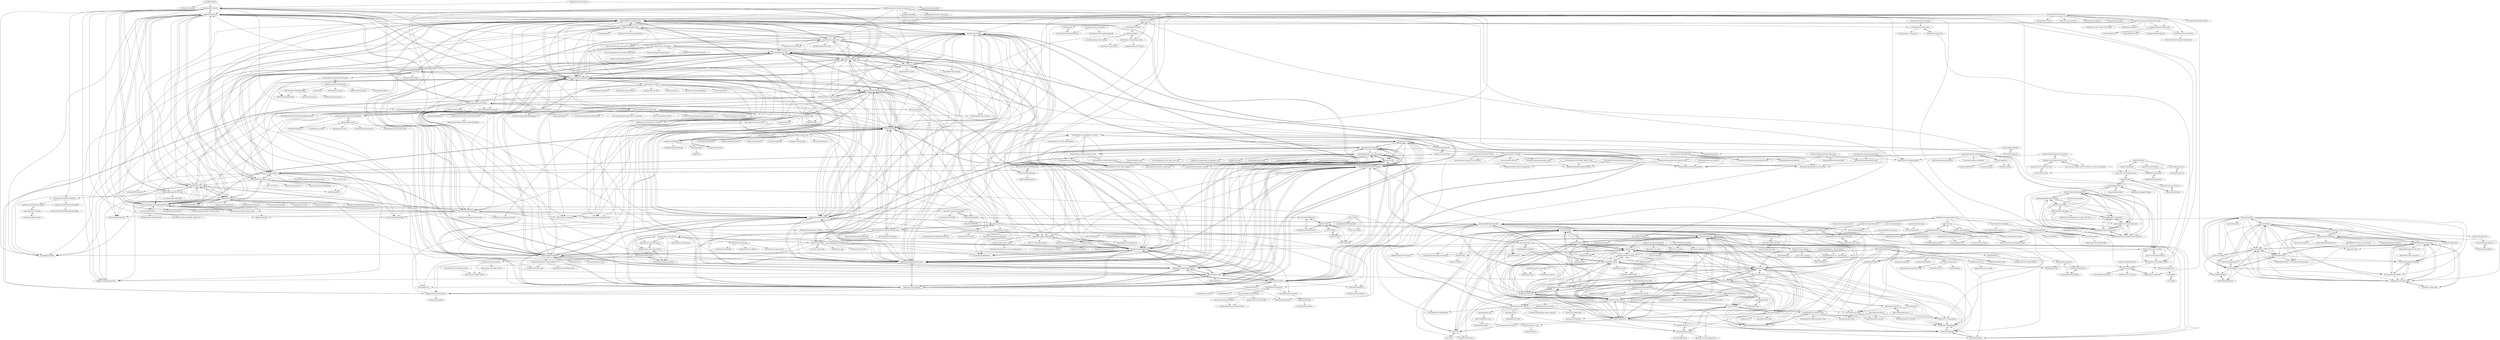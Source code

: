 digraph G {
"UnityRPGv2/RPG" -> "UnityRPGv2/Inventory"
"UnityRPGv2/RPG" -> "Brackeys/RPG-Tutorial"
"UnityRPGv2/RPG" -> "AnyRPG/AnyRPGCore"
"Znote/ZnoteAAC" -> "hampusborgos/rme"
"Znote/ZnoteAAC" -> "slawkens/myaac"
"Znote/ZnoteAAC" -> "Ezzz-dev/OTHire"
"Znote/ZnoteAAC" -> "gesior/Gesior2012"
"Znote/ZnoteAAC" -> "mehah/otclient"
"Znote/ZnoteAAC" -> "ottools/ItemEditor"
"Znote/ZnoteAAC" -> "ottools/ObjectBuilder"
"Znote/ZnoteAAC" -> "mattyx14/otxserver"
"Znote/ZnoteAAC" -> "otland/otclient"
"Znote/ZnoteAAC" -> "orts/server"
"Znote/ZnoteAAC" -> "nekiro/TFS-1.5-Downgrades"
"Znote/ZnoteAAC" -> "Ezzz-dev/Nostalrius"
"Znote/ZnoteAAC" -> "DevelopersPL/otshosting-provisioning"
"Znote/ZnoteAAC" -> "peonso/tibialegacyserver"
"Znote/ZnoteAAC" -> "DevelopersPL/DevAAC"
"in0finite/SanAndreasUnity" -> "Reinisch/Darkest-Dungeon-Unity"
"in0finite/SanAndreasUnity" -> "proyecto26/awesome-unity"
"in0finite/SanAndreasUnity" -> "rwengine/openrw" ["e"=1]
"in0finite/SanAndreasUnity" -> "Armour/Multiplayer-FPS"
"in0finite/SanAndreasUnity" -> "OpenHogwarts/hogwarts"
"in0finite/SanAndreasUnity" -> "baba-s/awesome-unity-open-source-on-github" ["e"=1]
"in0finite/SanAndreasUnity" -> "coconauts/startcraft-unity3d"
"in0finite/SanAndreasUnity" -> "insthync/awesome-unity3d" ["e"=1]
"in0finite/SanAndreasUnity" -> "mofr/Diablerie"
"in0finite/SanAndreasUnity" -> "PokemonUnity/PokemonUnity" ["e"=1]
"in0finite/SanAndreasUnity" -> "liuhaopen/UnityMMO" ["e"=1]
"in0finite/SanAndreasUnity" -> "StefanoCecere/awesome-opensource-unity" ["e"=1]
"in0finite/SanAndreasUnity" -> "Hyperparticle/nodulus"
"in0finite/SanAndreasUnity" -> "AnyRPG/AnyRPGCore"
"in0finite/SanAndreasUnity" -> "Habrador/Unity-Programming-Patterns" ["e"=1]
"Mohammed-Benotmane/Hackerrank-Solution" -> "oussamabonnor1/musicVisualizerAR"
"Mohammed-Benotmane/Hackerrank-Solution" -> "Mohammed-Benotmane/Chat-Application"
"Mohammed-Benotmane/Hackerrank-Solution" -> "Mohammed-Benotmane/Roll-up-Game"
"ottools/ObjectBuilder" -> "ottools/ItemEditor"
"ottools/ObjectBuilder" -> "punkice3407/ObjectBuilder"
"hampusborgos/rme" -> "Znote/ZnoteAAC"
"hampusborgos/rme" -> "edubart/otclient"
"hampusborgos/rme" -> "mehah/otclient"
"hampusborgos/rme" -> "Ezzz-dev/OTHire"
"hampusborgos/rme" -> "ottools/ObjectBuilder"
"hampusborgos/rme" -> "mattyx14/otxserver"
"hampusborgos/rme" -> "ottools/ItemEditor"
"hampusborgos/rme" -> "slawkens/myaac"
"hampusborgos/rme" -> "Ezzz-dev/Nostalrius"
"hampusborgos/rme" -> "gesior/Gesior2012"
"hampusborgos/rme" -> "punkice3407/ObjectBuilder"
"hampusborgos/rme" -> "SaiyansKing/optimized_forgottenserver"
"hampusborgos/rme" -> "orts/server"
"hampusborgos/rme" -> "otland/forgottenserver"
"hampusborgos/rme" -> "opentibia/server"
"XINCGer/FURIOUS_MOTORSPORT" -> "XINCGer/3DMoonRunner"
"Rion5/2D-TowerDefense" -> "JanWalsh91/tower_defense"
"Rion5/2D-TowerDefense" -> "davda54/tower-defense-unity"
"Rion5/2D-TowerDefense" -> "CarlosMatheus/Overhead"
"otland/forgottenserver" -> "edubart/otclient"
"otland/forgottenserver" -> "hampusborgos/rme"
"otland/forgottenserver" -> "mehah/otclient"
"otland/forgottenserver" -> "opentibia/server"
"otland/forgottenserver" -> "Znote/ZnoteAAC"
"otland/forgottenserver" -> "mattyx14/otxserver"
"otland/forgottenserver" -> "opentibiabr/canary"
"otland/forgottenserver" -> "OTCv8/otclientv8"
"otland/forgottenserver" -> "opentibiabr/otservbr-global-archived"
"otland/forgottenserver" -> "orts/server"
"otland/forgottenserver" -> "OpenCoreMMO/OpenCoreMMO"
"otland/forgottenserver" -> "slawkens/myaac"
"otland/forgottenserver" -> "ketoo/NoahGameFrame" ["e"=1]
"otland/forgottenserver" -> "opentibiabr/otservbr-global"
"otland/forgottenserver" -> "Ezzz-dev/Nostalrius"
"SouthBegonia/UnityWorld" -> "ima-games/ATD"
"SouthBegonia/UnityWorld" -> "m969/GameAndUnity-TechLib" ["e"=1]
"SouthBegonia/UnityWorld" -> "SouthBegonia/DeathtrapDungeon"
"oussamabonnor1/TelegramClone" -> "oussamabonnor1/JetStory"
"oussamabonnor1/TelegramClone" -> "oussamabonnor1/musicVisualizerAR"
"oussamabonnor1/TelegramClone" -> "oussamabonnor1/JetTunes-Desktop-Music-Player"
"oussamabonnor1/TelegramClone" -> "Mohammed-Benotmane/Suits-Store-app"
"oussamabonnor1/TelegramClone" -> "Mohammed-Benotmane/Roll-up-Game"
"oussamabonnor1/TelegramClone" -> "Mohammed-Benotmane/Himyati"
"oussamabonnor1/TelegramClone" -> "Mohammed-Benotmane/Modern-Login"
"alrightlook/StoneAgeMobileApp" -> "chenmingbiao/stone-age"
"robot518/UnityGames" -> "robot518/Landlords"
"Fydar/RPGCore" -> "AnyRPG/AnyRPGCore"
"Fydar/RPGCore" -> "delmarle/RPG-Core"
"Fydar/RPGCore" -> "sjai013/unity-gameplay-ability-system" ["e"=1]
"Fydar/RPGCore" -> "OndrejNepozitek/Edgar-Unity" ["e"=1]
"Fydar/RPGCore" -> "Reinisch/Darkest-Dungeon-Unity"
"Fydar/RPGCore" -> "dbrizov/NaughtyCharacter" ["e"=1]
"Fydar/RPGCore" -> "mikhomak/Erbium" ["e"=1]
"Fydar/RPGCore" -> "suriyun-mmorpg/UnityMultiplayerARPG_MMO"
"Fydar/RPGCore" -> "merpheus-dev/NodeBasedDialogueSystem" ["e"=1]
"Fydar/RPGCore" -> "BayatGames/SaveGameFree" ["e"=1]
"Fydar/RPGCore" -> "devdogio/Quest-System-Pro" ["e"=1]
"Fydar/RPGCore" -> "Syomus/ProceduralToolkit" ["e"=1]
"Fydar/RPGCore" -> "PokemonUnity/PokemonUnity" ["e"=1]
"Fydar/RPGCore" -> "PixeyeHQ/actors.unity" ["e"=1]
"Fydar/RPGCore" -> "ElasticSea/unity-fracture" ["e"=1]
"Apress/Devel-2D-Games-Unity" -> "exmex/UnityMoba"
"Apress/Devel-2D-Games-Unity" -> "Team-on/UnityGameTemplate"
"Apress/Devel-2D-Games-Unity" -> "cmilr/Unity2D-Components" ["e"=1]
"MetaZhi/Unity-JumpJump" -> "dgkanatsios/2048"
"MetaZhi/Unity-JumpJump" -> "Uyouii/TalesOfEvilSword_Finished"
"MetaZhi/Unity-JumpJump" -> "Xenomega/Sycophant"
"MetaZhi/Unity-JumpJump" -> "dgkanatsios/TowerDefense"
"MetaZhi/Unity-JumpJump" -> "dgkanatsios/FlappyBirdStyleGame"
"MetaZhi/Unity-JumpJump" -> "mofr/Diablerie"
"MetaZhi/Unity-JumpJump" -> "superzhan/UnityBubbleGame"
"MetaZhi/Unity-JumpJump" -> "Mukarillo/UnityTetris"
"MetaZhi/Unity-JumpJump" -> "Armour/Multiplayer-FPS"
"MetaZhi/Unity-JumpJump" -> "itsjavi/newbark-unity"
"MetaZhi/Unity-JumpJump" -> "dgkanatsios/AngryBirdsStyleGame"
"MetaZhi/Unity-JumpJump" -> "doctording/pomelo_unity_poker_game"
"Mukarillo/UnityTetris" -> "Mukarillo/UnityMatch3"
"Mukarillo/UnityTetris" -> "dgkanatsios/2048"
"Mukarillo/UnityTetris" -> "Xenomega/Sycophant"
"Mukarillo/UnityTetris" -> "superzhan/UnityBubbleGame"
"Mukarillo/UnityTetris" -> "valryon/flipon-tiny"
"Mukarillo/UnityTetris" -> "doctording/pomelo_unity_poker_game"
"Mukarillo/UnityTetris" -> "Hyperparticle/nodulus"
"Mukarillo/UnityTetris" -> "dgkanatsios/FlappyBirdStyleGame"
"Mukarillo/UnityTetris" -> "dgkanatsios/TowerDefense"
"Mukarillo/UnityTetris" -> "MetaZhi/Unity-JumpJump"
"Mukarillo/UnityTetris" -> "dgkanatsios/AngryBirdsStyleGame"
"Mukarillo/UnityTetris" -> "itsjavi/newbark-unity"
"Mukarillo/UnityTetris" -> "Uyouii/TalesOfEvilSword_Finished"
"Mukarillo/UnityTetris" -> "Kshitij08/Drone-Simulation"
"Mukarillo/UnityTetris" -> "jingangxin36/Tetris"
"spatialos/gdk-for-unity" -> "spatialos/gdk-for-unity-fps-starter-project"
"spatialos/gdk-for-unity" -> "spatialos/UnrealGDK" ["e"=1]
"spatialos/gdk-for-unity" -> "spatialos/sdk-for-unity"
"spatialos/gdk-for-unity" -> "jamiebrynes7/spatialos-sdk-rs"
"spatialos/gdk-for-unity" -> "spatialos/gdk-for-unity-blank-project"
"spatialos/gdk-for-unity" -> "Automaton/cry-spatialos" ["e"=1]
"finol-digital/Card-Game-Simulator" -> "exewin/card-game"
"finol-digital/Card-Game-Simulator" -> "ycarowr/UiCard"
"finol-digital/Card-Game-Simulator" -> "Reinisch/Darkest-Dungeon-Unity"
"finol-digital/Card-Game-Simulator" -> "islam0talha/UnityTradingCardGame"
"finol-digital/Card-Game-Simulator" -> "ddsurvivor/CardGameTutorial"
"finol-digital/Card-Game-Simulator" -> "exmex/UnityMoba"
"finol-digital/Card-Game-Simulator" -> "Hyperparticle/nodulus"
"finol-digital/Card-Game-Simulator" -> "superzhan/UnityBubbleGame"
"finol-digital/Card-Game-Simulator" -> "wookieJ/gwent-card-game"
"finol-digital/Card-Game-Simulator" -> "game-ci/unity-actions" ["e"=1]
"finol-digital/Card-Game-Simulator" -> "hhmy27/UnityGame-CardWar"
"finol-digital/Card-Game-Simulator" -> "pepeizq/pepeizqs-cities"
"finol-digital/Card-Game-Simulator" -> "gubicsz/Solitaire"
"finol-digital/Card-Game-Simulator" -> "Fydar/RPGCore"
"b3agz/Code-A-Game-Like-Minecraft-In-Unity" -> "federicodangelo/CubeWorld"
"b3agz/Code-A-Game-Like-Minecraft-In-Unity" -> "stalomeow/MinecraftClone-Unity"
"b3agz/Code-A-Game-Like-Minecraft-In-Unity" -> "samhogan/Minecraft-Unity3D"
"b3agz/Code-A-Game-Like-Minecraft-In-Unity" -> "b3agz/how-to-make-7-days-to-die-in-unity"
"b3agz/Code-A-Game-Like-Minecraft-In-Unity" -> "sarkahn/dots-blockworld" ["e"=1]
"b3agz/Code-A-Game-Like-Minecraft-In-Unity" -> "wetstreet/Theircraft"
"b3agz/Code-A-Game-Like-Minecraft-In-Unity" -> "exmex/UnityMoba"
"suriyun-mmorpg/UnityMultiplayerARPG_MMO" -> "AnyRPG/AnyRPGCore"
"suriyun-mmorpg/UnityMultiplayerARPG_MMO" -> "Ziden/MobileMMORPG"
"suriyun-mmorpg/UnityMultiplayerARPG_MMO" -> "delmarle/RPG-Core"
"suriyun-mmorpg/UnityMultiplayerARPG_MMO" -> "liuhaopen/UnityMMO" ["e"=1]
"suriyun-mmorpg/UnityMultiplayerARPG_MMO" -> "Fydar/RPGCore"
"suriyun-mmorpg/UnityMultiplayerARPG_MMO" -> "exmex/UnityMoba"
"suriyun-mmorpg/UnityMultiplayerARPG_MMO" -> "notaspacecowboy/unity-mmorpg"
"suriyun-mmorpg/UnityMultiplayerARPG_MMO" -> "sjai013/unity-gameplay-ability-system" ["e"=1]
"suriyun-mmorpg/UnityMultiplayerARPG_MMO" -> "swordjoinmagic/MoBaDemo" ["e"=1]
"suriyun-mmorpg/UnityMultiplayerARPG_MMO" -> "DonnYep/CosmosFramework" ["e"=1]
"suriyun-mmorpg/UnityMultiplayerARPG_MMO" -> "Reinisch/Warcraft-Arena-Unity"
"suriyun-mmorpg/UnityMultiplayerARPG_MMO" -> "No78Vino/gameplay-ability-system-for-unity" ["e"=1]
"suriyun-mmorpg/UnityMultiplayerARPG_MMO" -> "Reinisch/Darkest-Dungeon-Unity"
"suriyun-mmorpg/UnityMultiplayerARPG_MMO" -> "Team-on/UnityGameTemplate"
"suriyun-mmorpg/UnityMultiplayerARPG_MMO" -> "wovencode/OpenMMO"
"spatialos/gdk-for-unity-fps-starter-project" -> "spatialos/gdk-for-unity"
"spatialos/gdk-for-unity-fps-starter-project" -> "spatialos/UnrealGDK" ["e"=1]
"XINCGer/3DMoonRunner" -> "XINCGer/FURIOUS_MOTORSPORT"
"XINCGer/3DMoonRunner" -> "XINCGer/BubbleShooter"
"XINCGer/3DMoonRunner" -> "dgkanatsios/2048"
"pixelnest/tutorial-2d-game-unity" -> "cmilr/Unity2D-Components" ["e"=1]
"pixelnest/tutorial-2d-game-unity" -> "dgkanatsios/AngryBirdsStyleGame"
"pixelnest/tutorial-2d-game-unity" -> "dgkanatsios/InfiniteRunner3D"
"pixelnest/tutorial-2d-game-unity" -> "dgkanatsios/MatchThreeGame"
"pixelnest/tutorial-2d-game-unity" -> "Unity-Technologies/UnityPlayground"
"pixelnest/tutorial-2d-game-unity" -> "cjddmut/Unity-2D-Platformer-Controller" ["e"=1]
"pixelnest/tutorial-2d-game-unity" -> "exmex/UnityMoba"
"pixelnest/tutorial-2d-game-unity" -> "zigurous/unity-pacman-tutorial"
"pixelnest/tutorial-2d-game-unity" -> "MattRix/Futile" ["e"=1]
"pixelnest/tutorial-2d-game-unity" -> "dgkanatsios/FlappyBirdStyleGame"
"pixelnest/tutorial-2d-game-unity" -> "tutsplus/UnityFruitCutter"
"pixelnest/tutorial-2d-game-unity" -> "Reinisch/Darkest-Dungeon-Unity"
"pixelnest/tutorial-2d-game-unity" -> "Apress/Devel-2D-Games-Unity"
"pixelnest/tutorial-2d-game-unity" -> "Hyperparticle/nodulus"
"pixelnest/tutorial-2d-game-unity" -> "huacyang/Unity3D"
"Ziden/MobileMMORPG" -> "notaspacecowboy/unity-mmorpg"
"Ziden/MobileMMORPG" -> "Ziden/MobileMMORTS"
"Ziden/MobileMMORPG" -> "suriyun-mmorpg/UnityMultiplayerARPG_MMO"
"Ziden/MobileMMORPG" -> "OpenCoreMMO/OpenCoreMMO"
"LewisJohnson/unity-ui-examples" -> "ryanslikesocool/Unity-Card-UI"
"mattyx14/otxserver" -> "hampusborgos/rme"
"mattyx14/otxserver" -> "Znote/ZnoteAAC"
"mattyx14/otxserver" -> "slawkens/myaac"
"mattyx14/otxserver" -> "mehah/otclient"
"mattyx14/otxserver" -> "OTCv8/otclientv8"
"mattyx14/otxserver" -> "Ezzz-dev/Nostalrius"
"mattyx14/otxserver" -> "edubart/otclient"
"mattyx14/otxserver" -> "SaiyansKing/optimized_forgottenserver"
"mattyx14/otxserver" -> "Ezzz-dev/OTHire"
"mattyx14/otxserver" -> "opentibia/server"
"mattyx14/otxserver" -> "opentibiabr/otservbr-global-archived"
"mattyx14/otxserver" -> "brewsterl/RealOTX-7.72"
"mattyx14/otxserver" -> "malucooo/Otxserver-New"
"mattyx14/otxserver" -> "ottools/ObjectBuilder"
"mattyx14/otxserver" -> "malucooo/otxserver-new"
"jingangxin36/Tetris" -> "Sarofc/tetris-ecs-unity"
"jingangxin36/Tetris" -> "Mukarillo/UnityTetris"
"Fcmam5/nightly.js" -> "open-minds/awesome-openminds-team"
"Fcmam5/nightly.js" -> "Fcmam5/telefonilo.js"
"Fcmam5/nightly.js" -> "Fcmam5/tchamba"
"Fcmam5/nightly.js" -> "Fcmam5/algeria-api" ["e"=1]
"Brackeys/NavMesh-Tutorial" -> "valgoun/CharacterController"
"Brackeys/NavMesh-Tutorial" -> "Brackeys/RPG-Tutorial"
"ima-games/ATD" -> "Uyouii/TalesOfEvilSword_Finished"
"ima-games/ATD" -> "swordjoinmagic/MoBaDemo" ["e"=1]
"ima-games/ATD" -> "SouthBegonia/UnityWorld"
"ima-games/ATD" -> "764424567/Game_Parkour"
"yasgamesdev/MOBA_CSharp_Unity" -> "swordjoinmagic/MoBaDemo" ["e"=1]
"yasgamesdev/MOBA_CSharp_Unity" -> "exmex/UnityMoba"
"yasgamesdev/MOBA_CSharp_Unity" -> "nidaynere/easymoba"
"yasgamesdev/MOBA_CSharp_Unity" -> "erickpassos/MiniMOBA"
"yasgamesdev/MOBA_CSharp_Unity" -> "yasgamesdev/OpenMOBA"
"yasgamesdev/MOBA_CSharp_Unity" -> "SnpM/LockstepFramework" ["e"=1]
"yasgamesdev/MOBA_CSharp_Unity" -> "tsymiar/TheLastBattle" ["e"=1]
"yasgamesdev/MOBA_CSharp_Unity" -> "dengzibiao/moba"
"yasgamesdev/MOBA_CSharp_Unity" -> "caolaoyao/SkillEditor" ["e"=1]
"yasgamesdev/MOBA_CSharp_Unity" -> "proepkes/UnityLockstep" ["e"=1]
"yasgamesdev/MOBA_CSharp_Unity" -> "yika-aixi/IcSkillSystem" ["e"=1]
"morsh/unity-drones-multiplayer" -> "michelmattos/DroneSimulatorForUnity"
"leandrovieiraa/FreeSurvivalRPGKit" -> "leandrovieiraa/FreeSurvivalZombieKit"
"leandrovieiraa/FreeSurvivalRPGKit" -> "leandrovieiraa/FreeHorrorGameKit"
"Galarzaa90/tibiawiki-sql" -> "benjaminkomen/TibiaWikiApi"
"edubart/otclient" -> "hampusborgos/rme"
"edubart/otclient" -> "otland/forgottenserver"
"edubart/otclient" -> "mehah/otclient"
"edubart/otclient" -> "opentibia/server"
"edubart/otclient" -> "Znote/ZnoteAAC"
"edubart/otclient" -> "mattyx14/otxserver"
"edubart/otclient" -> "OTCv8/otclientv8"
"edubart/otclient" -> "Ezzz-dev/OTHire"
"edubart/otclient" -> "slawkens/myaac"
"edubart/otclient" -> "orts/server"
"edubart/otclient" -> "opentibiabr/otservbr-global-archived"
"edubart/otclient" -> "opentibiabr/canary"
"edubart/otclient" -> "ottools/ObjectBuilder"
"edubart/otclient" -> "slavidodo/OpenTibia-Unity"
"edubart/otclient" -> "SaiyansKing/optimized_forgottenserver"
"Inconcessus/OTBM2JSON" -> "Inconcessus/OTMapGen"
"Ezzz-dev/Nostalrius" -> "Ezzz-dev/OTHire"
"Ezzz-dev/Nostalrius" -> "hampusborgos/rme"
"Ezzz-dev/Nostalrius" -> "Znote/ZnoteAAC"
"Ezzz-dev/Nostalrius" -> "maksumic/ots"
"Ezzz-dev/Nostalrius" -> "nekiro/TFS-1.5-Downgrades"
"Ezzz-dev/Nostalrius" -> "mattyx14/otxserver"
"Ezzz-dev/Nostalrius" -> "SaiyansKing/optimized_forgottenserver"
"Ezzz-dev/Nostalrius" -> "peonso/tibialegacyserver"
"Ezzz-dev/Nostalrius" -> "opentibiabr/client-editor"
"Ezzz-dev/Nostalrius" -> "slawkens/myaac"
"369713387/CrazyRun" -> "924587628/Parkour"
"exmex/UnityMoba" -> "exmex/UnityMoba-server"
"exmex/UnityMoba" -> "swordjoinmagic/MoBaDemo" ["e"=1]
"exmex/UnityMoba" -> "coconauts/startcraft-unity3d"
"exmex/UnityMoba" -> "superzhan/UnityBubbleGame"
"exmex/UnityMoba" -> "erickpassos/MiniMOBA"
"exmex/UnityMoba" -> "hhmy27/UnityGame-CardWar"
"exmex/UnityMoba" -> "federicodangelo/CubeWorld"
"exmex/UnityMoba" -> "suriyun-mmorpg/UnityMultiplayerARPG_MMO"
"exmex/UnityMoba" -> "yasgamesdev/MOBA_CSharp_Unity"
"exmex/UnityMoba" -> "dgkanatsios/AngryBirdsStyleGame"
"exmex/UnityMoba" -> "nidaynere/easymoba"
"exmex/UnityMoba" -> "oussamabonnor1/ChasingPlanes_Unity3D"
"exmex/UnityMoba" -> "dgkanatsios/InfiniteRunner3D"
"exmex/UnityMoba" -> "Reinisch/Darkest-Dungeon-Unity"
"exmex/UnityMoba" -> "Armour/Multiplayer-FPS"
"Uyouii/TPS-SLG-GAME" -> "Uyouii/TalesOfEvilSword_Finished"
"Uyouii/TPS-SLG-GAME" -> "swordjoinmagic/MoBaDemo" ["e"=1]
"ycarowr/UiCard" -> "silverua/slay-the-spire-map-in-unity"
"ycarowr/UiCard" -> "ryanslikesocool/Unity-Card-UI"
"ycarowr/UiCard" -> "Cyanilux/Cards"
"ycarowr/UiCard" -> "oskarrough/slaytheweb"
"ycarowr/UiCard" -> "hhmy27/UnityGame-CardWar"
"ycarowr/UiCard" -> "finol-digital/Card-Game-Simulator"
"beaucarnes/unity_fps" -> "exmex/UnityMoba"
"beaucarnes/unity_fps" -> "Armour/Multiplayer-FPS"
"beaucarnes/unity_fps" -> "Brackeys/MultiplayerFPS-Tutorial"
"beaucarnes/unity_fps" -> "superzhan/UnityBubbleGame"
"beaucarnes/unity_fps" -> "dgkanatsios/InfiniteRunner3D"
"beaucarnes/unity_fps" -> "dgkanatsios/AngryBirdsStyleGame"
"beaucarnes/unity_fps" -> "Reinisch/Darkest-Dungeon-Unity"
"daltonbr/Match3" -> "dgkanatsios/MatchThreeGame"
"daltonbr/Match3" -> "LibraStack/Match3-SDK"
"daltonbr/Match3" -> "Hyperparticle/nodulus"
"daltonbr/Match3" -> "Mukarillo/UnityMatch3"
"daltonbr/Match3" -> "BayatGames/RedRunner"
"daltonbr/Match3" -> "dgkanatsios/AngryBirdsStyleGame"
"daltonbr/Match3" -> "Ishaan35/Unity3D-Mario-Kart-Racing-Game"
"daltonbr/Match3" -> "superzhan/UnityBubbleGame"
"daltonbr/Match3" -> "kidagine/Darklings-FightingGame"
"daltonbr/Match3" -> "cengizhankervanci/Match_3D"
"daltonbr/Match3" -> "diegyoho/match-3-unity"
"daltonbr/Match3" -> "nuno-faria/blockbreaker"
"daltonbr/Match3" -> "dgkanatsios/InfiniteRunner3D"
"daltonbr/Match3" -> "FlameskyDexive/Legends-Of-Heroes" ["e"=1]
"daltonbr/Match3" -> "exmex/UnityMoba"
"oskarrough/slaytheweb" -> "ycarowr/UiCard"
"oskarrough/slaytheweb" -> "yurkth/stsmapgen"
"oussamabonnor1/ChasingPlanes_Unity3D" -> "oussamabonnor1/ValleyOfCubes_Unity3D"
"oussamabonnor1/ChasingPlanes_Unity3D" -> "Xenomega/Sycophant"
"oussamabonnor1/ChasingPlanes_Unity3D" -> "oussamabonnor1/Cut_The_Rope_Replica"
"oussamabonnor1/ChasingPlanes_Unity3D" -> "oussamabonnor1/Catcheep"
"oussamabonnor1/ChasingPlanes_Unity3D" -> "oussamabonnor1/aa_replica"
"oussamabonnor1/ChasingPlanes_Unity3D" -> "oussamabonnor1/Color_Switch_Replica"
"oussamabonnor1/ChasingPlanes_Unity3D" -> "leoCamilo/FakeSimCity"
"Fy-/FyWorld" -> "OrderOfThePorcupine/ProjectPorcupine"
"Fy-/FyWorld" -> "BayatGames/RedRunner"
"Fy-/FyWorld" -> "Kshitij08/Drone-Simulation"
"Fy-/FyWorld" -> "AnyRPG/AnyRPGCore"
"Fy-/FyWorld" -> "federicodangelo/CubeWorld"
"Fy-/FyWorld" -> "itsjavi/newbark-unity"
"Fy-/FyWorld" -> "valryon/flipon-tiny"
"Fy-/FyWorld" -> "Fydar/RPGCore"
"Fy-/FyWorld" -> "coconauts/startcraft-unity3d"
"Fy-/FyWorld" -> "delmarle/RPG-Core"
"Fy-/FyWorld" -> "Nashet/Prosperity-Wars" ["e"=1]
"Fy-/FyWorld" -> "Reinisch/Darkest-Dungeon-Unity"
"Xenomega/Sycophant" -> "oussamabonnor1/ChasingPlanes_Unity3D"
"Xenomega/Sycophant" -> "dgkanatsios/2048"
"Xenomega/Sycophant" -> "dgkanatsios/TowerDefense"
"Xenomega/Sycophant" -> "Uyouii/TalesOfEvilSword_Finished"
"Xenomega/Sycophant" -> "Mukarillo/UnityTetris"
"Xenomega/Sycophant" -> "leoCamilo/FakeSimCity"
"Xenomega/Sycophant" -> "superzhan/UnityBubbleGame"
"Xenomega/Sycophant" -> "MetaZhi/Unity-JumpJump"
"Xenomega/Sycophant" -> "oussamabonnor1/ValleyOfCubes_Unity3D"
"Xenomega/Sycophant" -> "itsjavi/newbark-unity"
"oussamabonnor1/ValleyOfCubes_Unity3D" -> "oussamabonnor1/aa_replica"
"oussamabonnor1/ValleyOfCubes_Unity3D" -> "oussamabonnor1/Color_Switch_Replica"
"oussamabonnor1/ValleyOfCubes_Unity3D" -> "oussamabonnor1/ChasingPlanes_Unity3D"
"oussamabonnor1/ValleyOfCubes_Unity3D" -> "oussamabonnor1/Rocket_Ride_Unity2D"
"kaelduur/wave" -> "vadercat/TapTap-Game-Template-Project"
"kaelduur/wave" -> "shubham-saudolla/ZigZag"
"kaelduur/wave" -> "mbilalbark/amaze-clone"
"erickpassos/MiniMOBA" -> "exmex/UnityMoba"
"erickpassos/MiniMOBA" -> "dengzibiao/moba"
"erickpassos/MiniMOBA" -> "nidaynere/easymoba"
"erickpassos/MiniMOBA" -> "battleofmages/battleofmages"
"jlnunez89/fibula-mmo" -> "Fibula-MMO/fibula-server"
"slavidodo/OpenTibia-Unity" -> "slavidodo/opentibiaunity-datspr-converter"
"slavidodo/OpenTibia-Unity" -> "SaiyansKing/The-Forgotten-Client"
"slavidodo/OpenTibia-Unity" -> "Arch-Mina/Assets-Editor"
"slavidodo/OpenTibia-Unity" -> "CoreOpenMMO/CoreOpenMMO"
"slavidodo/OpenTibia-Unity" -> "SkyImmerse/TFC"
"slavidodo/OpenTibia-Unity" -> "OpenCoreMMO/OpenCoreMMO"
"slavidodo/OpenTibia-Unity" -> "jlnunez89/fibula-mmo"
"slavidodo/OpenTibia-Unity" -> "orts/server"
"jo3bingham/TibiaAPI" -> "SaiyansKing/The-Forgotten-Client"
"jo3bingham/TibiaAPI" -> "SaiyansKing/optimized_forgottenserver"
"jo3bingham/TibiaAPI" -> "Arch-Mina/Assets-Editor"
"peonso/opentibia_sprite_pack" -> "hampusborgos/rme"
"peonso/opentibia_sprite_pack" -> "ottools/ItemEditor"
"peonso/opentibia_sprite_pack" -> "ottools/ObjectBuilder"
"hzqst/CGAssistantJS" -> "hzqst/CGAssistant"
"hzqst/CGAssistantJS" -> "WindOfNet/CgStairFinder"
"hzqst/CGAssistantJS" -> "mversace/CrossGateRemastered"
"Yomalex/MuEmu" -> "DimensionGamers/Lgd-Server"
"Yomalex/MuEmu" -> "kuncarous/nextmu"
"Yomalex/MuEmu" -> "kessiler/muOnline-season6"
"Yomalex/MuEmu" -> "LouisEmulator/Main5.2"
"Yomalex/MuEmu" -> "bernatvadell/muonline"
"Yomalex/MuEmu" -> "VDraven/MuClientTools16"
"Yomalex/MuEmu" -> "MUnique/OpenMU"
"Yomalex/MuEmu" -> "sven-n/MuMain"
"Yomalex/MuEmu" -> "DimensionGamers/Lgd-Client"
"Yomalex/MuEmu" -> "pafa7a/mu-online-js"
"Yomalex/MuEmu" -> "r00tmebaby/DT-Web-2.0-MuOnline-CMS-All-Seasons"
"Yomalex/MuEmu" -> "VDraven/MuOnline-WorldEditor"
"Yomalex/MuEmu" -> "lautaroangelico/WebEngine"
"wookieJ/gwent-card-game" -> "exewin/card-game"
"skyteks/WarKingdoms" -> "coconauts/startcraft-unity3d"
"skyteks/WarKingdoms" -> "MinaPecheux/UnityTutorials-RTS"
"hzqst/CGAssistant" -> "hzqst/CGAssistantJS"
"hzqst/CGAssistant" -> "WindOfNet/CgStairFinder"
"hzqst/CGAssistant" -> "romen2014/CrossGateData"
"hzqst/CGAssistant" -> "mversace/CrossGateRemastered"
"hzqst/CGAssistant" -> "Muscipular/cgmsv-lua"
"SacuL/3D-Chess-Unity" -> "ErkrodC/UnityChess"
"ryanslikesocool/Unity-Card-UI" -> "rygo6/CardExample-Unity"
"ryanslikesocool/Unity-Card-UI" -> "psvantares/unity_circle_menu" ["e"=1]
"hhmy27/UnityGame-CardWar" -> "ddsurvivor/CardGameTutorial"
"hhmy27/UnityGame-CardWar" -> "islam0talha/UnityTradingCardGame"
"hhmy27/UnityGame-CardWar" -> "exmex/UnityMoba"
"hhmy27/UnityGame-CardWar" -> "huanzheWu/Purity-Cat-_Unity3D-Game"
"dengzibiao/moba" -> "jwk000/AOI"
"joaokucera/unity-blackjack" -> "exewin/card-game"
"IceLanguage/Pokemon_Unity3D_Entitas" -> "huanzheWu/Purity-Cat-_Unity3D-Game"
"Inconcessus/OTMapGen" -> "Inconcessus/OTBM2JSON"
"Mukarillo/UnityMatch3" -> "darknessomi/Unity-Match3"
"Ezzz-dev/OTHire" -> "peonso/tibialegacyserver"
"Ezzz-dev/OTHire" -> "Ezzz-dev/Nostalrius"
"Ezzz-dev/OTHire" -> "Znote/ZnoteAAC"
"Ezzz-dev/OTHire" -> "hampusborgos/rme"
"Ezzz-dev/OTHire" -> "slawkens/myaac"
"Ezzz-dev/OTHire" -> "brewsterl/RealOTX-7.72"
"Ezzz-dev/OTHire" -> "SaiyansKing/The-Forgotten-Client"
"Ezzz-dev/OTHire" -> "ottools/ObjectBuilder"
"Ezzz-dev/OTHire" -> "HeavenIsLost/realotsloginserver"
"dung-huynh/story-unity3D" -> "dung-huynh/office-unity3D"
"dung-huynh/story-unity3D" -> "leandrovieiraa/FreeHorrorGameKit"
"MarcusElg/roadcreator" -> "guotata1996/roadbuilder"
"NFMynster/ArenaGame" -> "exmex/UnityMoba"
"NFMynster/ArenaGame" -> "Armour/Multiplayer-FPS"
"NFMynster/ArenaGame" -> "BeardedManStudios/ForgeNetworkingRemastered" ["e"=1]
"NFMynster/ArenaGame" -> "spatialos/gdk-for-unity-fps-starter-project"
"NFMynster/ArenaGame" -> "dgkanatsios/AngryBirdsStyleGame"
"guotata1996/roadbuilder" -> "MarcusElg/roadcreator"
"guotata1996/roadbuilder" -> "pepeizq/pepeizqs-cities"
"malucooo/otxserver-new" -> "Qwizer/realmap11"
"javierquevedo/bubble-shooter-unity3d" -> "tutsplus/UnityFruitCutter"
"javierquevedo/bubble-shooter-unity3d" -> "grzegorztomaszewski/Watermelon"
"UAVs-at-Berkeley/UnityDroneSim" -> "Kshitij08/Drone-Simulation"
"UAVs-at-Berkeley/UnityDroneSim" -> "alvgaona/unity-drone-controller"
"UAVs-at-Berkeley/UnityDroneSim" -> "morsh/unity-drones-multiplayer"
"UAVs-at-Berkeley/UnityDroneSim" -> "michelmattos/DroneSimulatorForUnity"
"WindOfNet/CgLogListener" -> "WindOfNet/CgStairFinder"
"WindOfNet/CgStairFinder" -> "WindOfNet/CgLogListener"
"mversace/CrossGateRemastered" -> "librae8226/gmsv"
"benjaminkomen/TibiaWikiApi" -> "Galarzaa90/tibiawiki-sql"
"benjaminkomen/TibiaWikiApi" -> "tibiamaps/tibia-map-data"
"Kshitij08/Drone-Simulation" -> "UAVs-at-Berkeley/UnityDroneSim"
"Kshitij08/Drone-Simulation" -> "Kshitij08/PlayPro"
"Kshitij08/Drone-Simulation" -> "Null-References/Uncertainty"
"leandrovieiraa/FreeHorrorGameKit" -> "dung-huynh/story-unity3D"
"opentibiabr/otservbr-global-archived" -> "opentibiabr/canary"
"opentibiabr/otservbr-global-archived" -> "mattyx14/otxserver"
"opentibiabr/otservbr-global-archived" -> "slawkens/myaac"
"opentibiabr/otservbr-global-archived" -> "Znote/ZnoteAAC"
"opentibiabr/otservbr-global-archived" -> "OTCv8/otclientv8"
"opentibiabr/otservbr-global-archived" -> "SaiyansKing/optimized_forgottenserver"
"opentibiabr/otservbr-global-archived" -> "mehah/otclient"
"opentibiabr/otservbr-global-archived" -> "edubart/otclient"
"opentibiabr/otservbr-global-archived" -> "hampusborgos/rme"
"opentibiabr/otservbr-global-archived" -> "opentibiabr/otservbr-global"
"opentibiabr/otservbr-global-archived" -> "otland/forgottenserver"
"opentibiabr/otservbr-global-archived" -> "OpenCoreMMO/OpenCoreMMO"
"opentibiabr/otservbr-global-archived" -> "slavidodo/OpenTibia-Unity"
"opentibiabr/otservbr-global-archived" -> "malucooo/Otxserver-New"
"opentibiabr/otservbr-global-archived" -> "malucooo/otxserver-new"
"dung-huynh/office-unity3D" -> "dung-huynh/story-unity3D"
"nuno-faria/pixelfoosball" -> "nuno-faria/blockbreaker"
"nuno-faria/pixelfoosball" -> "nuno-faria/pong-game"
"robot518/SolitaireCollection" -> "robot518/UnityGames"
"robot518/SolitaireCollection" -> "Alex-Alxndrv/Mahjong"
"leandrovieiraa/FreeSurvivalZombieKit" -> "leandrovieiraa/Free2DMMOAuthoritativeKit"
"nuno-faria/sokoban-game" -> "nuno-faria/pong-game"
"exewin/card-game" -> "CSaratakij/SichuanDynasty"
"exewin/card-game" -> "Aztek92/Unity-Card-Game"
"exewin/card-game" -> "wookieJ/gwent-card-game"
"jmjp/PyTibiaBot" -> "raphlmiranda/Tibia-Simple-Healers"
"gavinlinasd/StoneAge" -> "chenmingbiao/stone-age"
"CSaratakij/SichuanDynasty" -> "exewin/card-game"
"oussamabonnor1/Rocket_Ride_Unity2D" -> "oussamabonnor1/JetTunes_android"
"oussamabonnor1/Rocket_Ride_Unity2D" -> "oussamabonnor1/JetMath_android_app"
"shubham-saudolla/ZigZag" -> "shubham-saudolla/Super-Hexagon"
"otland/otclient" -> "Oen44/OTUIEditor"
"jprzimba/oldcrystalserver" -> "opentibia/admin"
"SkyImmerse/TFC" -> "SkyImmerse/TFCTools"
"ottools/ItemEditor" -> "ottools/ObjectBuilder"
"ottools/ItemEditor" -> "punkice3407/ObjectBuilder"
"oussamabonnor1/FindTheLetter_android_app" -> "oussamabonnor1/JetTunes_android"
"oussamabonnor1/FindTheLetter_android_app" -> "oussamabonnor1/JetMath_android_app"
"SkyImmerse/TFCTools" -> "SkyImmerse/TFC"
"shubham-saudolla/Super-Hexagon" -> "shubham-saudolla/ZigZag"
"stalomeow/MinecraftClone-Unity" -> "Shedelbower/MinecraftClone"
"stalomeow/MinecraftClone-Unity" -> "wetstreet/Theircraft"
"stalomeow/MinecraftClone-Unity" -> "bmjoy/MineClone-Unity"
"stalomeow/MinecraftClone-Unity" -> "paternostrox/Minecraft4Unity"
"OTCv8/otclientv8" -> "OTCv8/otcv8-dev"
"OTCv8/otclientv8" -> "mehah/otclient"
"OTCv8/otclientv8" -> "hampusborgos/rme"
"OTCv8/otclientv8" -> "mattyx14/otxserver"
"OTCv8/otclientv8" -> "edubart/otclient"
"OTCv8/otclientv8" -> "slavidodo/OpenTibia-Unity"
"OTCv8/otclientv8" -> "OTAcademy/otclientv8"
"OTCv8/otclientv8" -> "slawkens/myaac"
"OTCv8/otclientv8" -> "Ezzz-dev/Nostalrius"
"OTCv8/otclientv8" -> "opentibiabr/otservbr-global-archived"
"OTCv8/otclientv8" -> "SaiyansKing/optimized_forgottenserver"
"OTCv8/otclientv8" -> "Znote/ZnoteAAC"
"OTCv8/otclientv8" -> "nekiro/TFS-1.5-Downgrades"
"OTCv8/otclientv8" -> "otland/forgottenserver"
"OTCv8/otclientv8" -> "Arch-Mina/Assets-Editor"
"AnyRPG/AnyRPGCore" -> "delmarle/RPG-Core"
"AnyRPG/AnyRPGCore" -> "Fydar/RPGCore"
"AnyRPG/AnyRPGCore" -> "suriyun-mmorpg/UnityMultiplayerARPG_MMO"
"AnyRPG/AnyRPGCore" -> "Reinisch/Darkest-Dungeon-Unity"
"AnyRPG/AnyRPGCore" -> "SaiTingHu/HTFramework" ["e"=1]
"AnyRPG/AnyRPGCore" -> "sjai013/unity-gameplay-ability-system" ["e"=1]
"AnyRPG/AnyRPGCore" -> "OndrejNepozitek/Edgar-Unity" ["e"=1]
"AnyRPG/AnyRPGCore" -> "Team-on/UnityGameTemplate"
"AnyRPG/AnyRPGCore" -> "coconauts/startcraft-unity3d"
"AnyRPG/AnyRPGCore" -> "liuhaopen/UnityMMO" ["e"=1]
"AnyRPG/AnyRPGCore" -> "mofr/Diablerie"
"AnyRPG/AnyRPGCore" -> "dbrizov/NaughtyCharacter" ["e"=1]
"AnyRPG/AnyRPGCore" -> "Brackeys/RPG-Tutorial"
"AnyRPG/AnyRPGCore" -> "Reinisch/Warcraft-Arena-Unity"
"AnyRPG/AnyRPGCore" -> "StefanoCecere/awesome-opensource-unity" ["e"=1]
"nekiro/TFS-1.5-Downgrades" -> "punkice3407/ObjectBuilder"
"HotpotDesign/Game-Assets-And-Resources" -> "Walkator/Kailius"
"HotpotDesign/Game-Assets-And-Resources" -> "Team-on/UnityGameTemplate"
"HotpotDesign/Game-Assets-And-Resources" -> "proyecto26/awesome-unity"
"HotpotDesign/Game-Assets-And-Resources" -> "AnyRPG/AnyRPGCore"
"HotpotDesign/Game-Assets-And-Resources" -> "oussamabonnor1/ChasingPlanes_Unity3D"
"HotpotDesign/Game-Assets-And-Resources" -> "kidagine/Darklings-FightingGame"
"HotpotDesign/Game-Assets-And-Resources" -> "AnimaRain/ShootAR"
"HotpotDesign/Game-Assets-And-Resources" -> "BayatGames/RedRunner"
"HotpotDesign/Game-Assets-And-Resources" -> "cmilr/Unity2D-Components" ["e"=1]
"HotpotDesign/Game-Assets-And-Resources" -> "Reinisch/Darkest-Dungeon-Unity"
"HotpotDesign/Game-Assets-And-Resources" -> "sparklinlabs/superpowers-asset-packs" ["e"=1]
"HotpotDesign/Game-Assets-And-Resources" -> "SuperNova911/UnityBattleRoyale"
"silverua/slay-the-spire-map-in-unity" -> "yurkth/stsmapgen"
"silverua/slay-the-spire-map-in-unity" -> "ycarowr/UiCard"
"silverua/slay-the-spire-map-in-unity" -> "keypax/dynamic-walls-demo" ["e"=1]
"silverua/slay-the-spire-map-in-unity" -> "Ru5ty0ne/sts_map_oracle"
"yurkth/stsmapgen" -> "silverua/slay-the-spire-map-in-unity"
"yurkth/stsmapgen" -> "Ru5ty0ne/sts_map_oracle"
"yurkth/stsmapgen" -> "kchapelier/poisson-disk-sampling"
"proyecto26/awesome-unity" -> "Open-GDR/awesome-unity-games"
"proyecto26/awesome-unity" -> "Reinisch/Darkest-Dungeon-Unity"
"proyecto26/awesome-unity" -> "insthync/awesome-unity3d" ["e"=1]
"proyecto26/awesome-unity" -> "StefanoCecere/awesome-opensource-unity" ["e"=1]
"proyecto26/awesome-unity" -> "in0finite/SanAndreasUnity"
"proyecto26/awesome-unity" -> "baba-s/awesome-unity-open-source-on-github" ["e"=1]
"proyecto26/awesome-unity" -> "coconauts/startcraft-unity3d"
"proyecto26/awesome-unity" -> "dgkanatsios/AngryBirdsStyleGame"
"proyecto26/awesome-unity" -> "Hyperparticle/nodulus"
"proyecto26/awesome-unity" -> "OpenHogwarts/hogwarts"
"proyecto26/awesome-unity" -> "BayatGames/RedRunner"
"proyecto26/awesome-unity" -> "RyanNielson/awesome-unity" ["e"=1]
"proyecto26/awesome-unity" -> "Armour/Multiplayer-FPS"
"proyecto26/awesome-unity" -> "UnityCommunity/UnityLibrary" ["e"=1]
"proyecto26/awesome-unity" -> "dgkanatsios/MatchThreeGame"
"WillBlackney/Herp-Derps-Plight-Source-Code-And-Project-Files" -> "WillBlackney/Hereos-Of-Herp-Derp"
"dgkanatsios/AngryBirdsStyleGame" -> "dgkanatsios/MatchThreeGame"
"dgkanatsios/AngryBirdsStyleGame" -> "dgkanatsios/InfiniteRunner3D"
"dgkanatsios/AngryBirdsStyleGame" -> "dgkanatsios/FlappyBirdStyleGame"
"dgkanatsios/AngryBirdsStyleGame" -> "Hyperparticle/nodulus"
"dgkanatsios/AngryBirdsStyleGame" -> "superzhan/UnityBubbleGame"
"dgkanatsios/AngryBirdsStyleGame" -> "dgkanatsios/TowerDefense"
"dgkanatsios/AngryBirdsStyleGame" -> "federicodangelo/CubeWorld"
"dgkanatsios/AngryBirdsStyleGame" -> "coconauts/startcraft-unity3d"
"dgkanatsios/AngryBirdsStyleGame" -> "Armour/Multiplayer-FPS"
"dgkanatsios/AngryBirdsStyleGame" -> "Reinisch/Darkest-Dungeon-Unity"
"dgkanatsios/AngryBirdsStyleGame" -> "BayatGames/RedRunner"
"dgkanatsios/AngryBirdsStyleGame" -> "OpenHogwarts/hogwarts"
"dgkanatsios/AngryBirdsStyleGame" -> "exmex/UnityMoba"
"dgkanatsios/AngryBirdsStyleGame" -> "Xenomega/Sycophant"
"dgkanatsios/AngryBirdsStyleGame" -> "dgkanatsios/PuzzleGameUnity"
"delmarle/RPG-Core" -> "AnyRPG/AnyRPGCore"
"delmarle/RPG-Core" -> "Fydar/RPGCore"
"delmarle/RPG-Core" -> "suriyun-mmorpg/UnityMultiplayerARPG_MMO"
"delmarle/RPG-Core" -> "SaiTingHu/HTFramework" ["e"=1]
"delmarle/RPG-Core" -> "OndrejNepozitek/Edgar-Unity" ["e"=1]
"delmarle/RPG-Core" -> "mikhomak/Erbium" ["e"=1]
"delmarle/RPG-Core" -> "Reinisch/Darkest-Dungeon-Unity"
"delmarle/RPG-Core" -> "GameGrind/Simple-RPG-in-Unity"
"delmarle/RPG-Core" -> "Team-on/UnityGameTemplate"
"delmarle/RPG-Core" -> "sjai013/unity-gameplay-ability-system" ["e"=1]
"delmarle/RPG-Core" -> "merpheus-dev/NodeBasedDialogueSystem" ["e"=1]
"delmarle/RPG-Core" -> "coconauts/startcraft-unity3d"
"delmarle/RPG-Core" -> "m969/EGamePlay" ["e"=1]
"delmarle/RPG-Core" -> "dbrizov/NaughtyCharacter" ["e"=1]
"delmarle/RPG-Core" -> "liuhaopen/UnityMMO" ["e"=1]
"MuriloChianfa/TibiaAuto12" -> "lucasmonstrox/PyTibia"
"MuriloChianfa/TibiaAuto12" -> "jo3bingham/TibiaAPI"
"MuriloChianfa/TibiaAuto12" -> "opentibiabr/otservbr-global"
"MuriloChianfa/TibiaAuto12" -> "gesior/Gesior2012"
"MuriloChianfa/TibiaAuto12" -> "Ezzz-dev/Nostalrius"
"MuriloChianfa/TibiaAuto12" -> "OTCv8/otclientv8"
"MuriloChianfa/TibiaAuto12" -> "opentibiabr/canary"
"MuriloChianfa/TibiaAuto12" -> "jmjp/PyTibiaBot"
"MuriloChianfa/TibiaAuto12" -> "sergiorosendo/tibia_nodie"
"764424567/Game_Parkour" -> "924587628/Parkour"
"764424567/Game_Parkour" -> "369713387/CrazyRun"
"764424567/Game_Parkour" -> "Whistlle/AirGame"
"764424567/Game_Parkour" -> "huanzheWu/Purity-Cat-_Unity3D-Game"
"764424567/Game_Parkour" -> "ima-games/ATD"
"Cyanilux/URP_RetroCRTShader" -> "aniruddhahar/URP-LiquidShadergraph"
"Cyanilux/URP_RetroCRTShader" -> "Cyanilux/URP_WatercolourShaders"
"wovencode/OpenMMO" -> "ObscuredCrow/Fhiz_uMMORPG_AddOns_3d"
"wovencode/OpenMMO" -> "breehuynh/Bree-MMORPG-Tools"
"wovencode/OpenMMO" -> "suriyun-mmorpg/UnityMultiplayerARPG_MMO"
"Walkator/Kailius" -> "Null-References/Uncertainty"
"Walkator/Kailius" -> "kidagine/Darklings-FightingGame"
"Walkator/Kailius" -> "striderzz/2D-Platformer-Unity"
"Walkator/Kailius" -> "EvanderChristianDumalang/Tower-Defense"
"Walkator/Kailius" -> "elifyener/TheLostForest"
"OpenHogwarts/hogwarts" -> "coconauts/startcraft-unity3d"
"OpenHogwarts/hogwarts" -> "Reinisch/Darkest-Dungeon-Unity"
"OpenHogwarts/hogwarts" -> "federicodangelo/CubeWorld"
"OpenHogwarts/hogwarts" -> "dgkanatsios/AngryBirdsStyleGame"
"OpenHogwarts/hogwarts" -> "dgkanatsios/MatchThreeGame"
"OpenHogwarts/hogwarts" -> "dgkanatsios/InfiniteRunner3D"
"OpenHogwarts/hogwarts" -> "Hyperparticle/nodulus"
"OpenHogwarts/hogwarts" -> "Armour/Multiplayer-FPS"
"OpenHogwarts/hogwarts" -> "exmex/UnityMoba"
"OpenHogwarts/hogwarts" -> "BayatGames/RedRunner"
"OpenHogwarts/hogwarts" -> "AnyRPG/AnyRPGCore"
"OpenHogwarts/hogwarts" -> "in0finite/SanAndreasUnity"
"OpenHogwarts/hogwarts" -> "proyecto26/awesome-unity"
"OpenHogwarts/hogwarts" -> "delmarle/RPG-Core"
"OpenHogwarts/hogwarts" -> "dgkanatsios/TowerDefense"
"SinanErmis/HyperTemplate" -> "SinanErmis/awesome-hyper-casual"
"SinanErmis/HyperTemplate" -> "cengizhankervanci/Cube_Surfer_Mechanic"
"SinanErmis/HyperTemplate" -> "bariscanyilmaz/tornado-smash"
"SinanErmis/HyperTemplate" -> "cengizhankervanci/Match_3D"
"SaiyansKing/optimized_forgottenserver" -> "SaiyansKing/The-Forgotten-Client"
"Fibula-MMO/fibula-server" -> "Herhangi/HerhangiOT"
"samhogan/Minecraft-Unity3D" -> "b3agz/Code-A-Game-Like-Minecraft-In-Unity"
"samhogan/Minecraft-Unity3D" -> "stalomeow/MinecraftClone-Unity"
"samhogan/Minecraft-Unity3D" -> "federicodangelo/CubeWorld"
"samhogan/Minecraft-Unity3D" -> "UnityTechnologies/MinecraftECS" ["e"=1]
"samhogan/Minecraft-Unity3D" -> "SebLague/Path-Creator" ["e"=1]
"samhogan/Minecraft-Unity3D" -> "coconauts/startcraft-unity3d"
"samhogan/Minecraft-Unity3D" -> "Unity-Technologies/UnityPlayground"
"samhogan/Minecraft-Unity3D" -> "insthync/awesome-unity3d" ["e"=1]
"samhogan/Minecraft-Unity3D" -> "PokemonUnity/PokemonUnity" ["e"=1]
"samhogan/Minecraft-Unity3D" -> "Unity-Resource-Pack/Unity" ["e"=1]
"samhogan/Minecraft-Unity3D" -> "paternostrox/Minecraft4Unity"
"samhogan/Minecraft-Unity3D" -> "jdah/minecraft-weekend" ["e"=1]
"samhogan/Minecraft-Unity3D" -> "Hopson97/open-builder" ["e"=1]
"samhogan/Minecraft-Unity3D" -> "UnityCommunity/UnityLibrary" ["e"=1]
"samhogan/Minecraft-Unity3D" -> "Reinisch/Darkest-Dungeon-Unity"
"OpenCoreMMO/OpenCoreMMO" -> "slavidodo/OpenTibia-Unity"
"OpenCoreMMO/OpenCoreMMO" -> "hampusborgos/rme"
"OpenCoreMMO/OpenCoreMMO" -> "jo3bingham/TibiaAPI"
"OpenCoreMMO/OpenCoreMMO" -> "mehah/otclient"
"OpenCoreMMO/OpenCoreMMO" -> "SaiyansKing/optimized_forgottenserver"
"OpenCoreMMO/OpenCoreMMO" -> "CoreOpenMMO/CoreOpenMMO"
"OpenCoreMMO/OpenCoreMMO" -> "opentibiabr/otservbr-global-archived"
"OpenCoreMMO/OpenCoreMMO" -> "Ziden/MobileMMORPG"
"OpenCoreMMO/OpenCoreMMO" -> "mattyx14/otxserver"
"OpenCoreMMO/OpenCoreMMO" -> "SaiyansKing/The-Forgotten-Client"
"OpenCoreMMO/OpenCoreMMO" -> "edubart/otclient"
"OpenCoreMMO/OpenCoreMMO" -> "Znote/ZnoteAAC"
"OpenCoreMMO/OpenCoreMMO" -> "opentibia/server"
"OpenCoreMMO/OpenCoreMMO" -> "opentibiabr/canary"
"OpenCoreMMO/OpenCoreMMO" -> "Arch-Mina/Assets-Editor"
"mehah/otclient" -> "opentibiabr/canary"
"mehah/otclient" -> "hampusborgos/rme"
"mehah/otclient" -> "edubart/otclient"
"mehah/otclient" -> "OTCv8/otcv8-dev"
"mehah/otclient" -> "Znote/ZnoteAAC"
"mehah/otclient" -> "punkice3407/ObjectBuilder"
"mehah/otclient" -> "OTCv8/otclientv8"
"mehah/otclient" -> "slawkens/myaac"
"mehah/otclient" -> "otland/forgottenserver"
"mehah/otclient" -> "ottools/ObjectBuilder"
"mehah/otclient" -> "SaiyansKing/optimized_forgottenserver"
"mehah/otclient" -> "nekiro/TFS-1.5-Downgrades"
"mehah/otclient" -> "mattyx14/otxserver"
"mehah/otclient" -> "OTAcademy/RME"
"mehah/otclient" -> "Arch-Mina/Assets-Editor"
"Voltstro-Studios/Team-Capture" -> "michalczemierowski/Unity--mirror-multiplayer-rpg"
"dgkanatsios/FlappyBirdStyleGame" -> "dgkanatsios/2048"
"dgkanatsios/FlappyBirdStyleGame" -> "dgkanatsios/AngryBirdsStyleGame"
"dgkanatsios/FlappyBirdStyleGame" -> "dgkanatsios/TowerDefense"
"dgkanatsios/FlappyBirdStyleGame" -> "dgkanatsios/InfiniteRunner3D"
"dgkanatsios/FlappyBirdStyleGame" -> "dgkanatsios/MatchThreeGame"
"dgkanatsios/FlappyBirdStyleGame" -> "superzhan/UnityBubbleGame"
"dgkanatsios/FlappyBirdStyleGame" -> "MetaZhi/Unity-JumpJump"
"dgkanatsios/FlappyBirdStyleGame" -> "dgkanatsios/PuzzleGameUnity"
"dgkanatsios/FlappyBirdStyleGame" -> "Xenomega/Sycophant"
"dgkanatsios/FlappyBirdStyleGame" -> "Mukarillo/UnityTetris"
"dgkanatsios/FlappyBirdStyleGame" -> "Uyouii/TalesOfEvilSword_Finished"
"dgkanatsios/FlappyBirdStyleGame" -> "federicodangelo/CubeWorld"
"dgkanatsios/FlappyBirdStyleGame" -> "doctording/pomelo_unity_poker_game"
"dgkanatsios/FlappyBirdStyleGame" -> "dgkanatsios/BrickGame"
"dgkanatsios/FlappyBirdStyleGame" -> "itsjavi/newbark-unity"
"SaiyansKing/The-Forgotten-Client" -> "SaiyansKing/optimized_forgottenserver"
"SaiyansKing/The-Forgotten-Client" -> "Arch-Mina/ClientConverter"
"SaiyansKing/The-Forgotten-Client" -> "SaiyansKing/Tibia-Editor"
"SaiyansKing/The-Forgotten-Client" -> "SaiyansKing/Tibia-High-Resolution-Timer"
"SouthBegonia/DeathtrapDungeon" -> "AugustToko/PixelGame-Public"
"SouthBegonia/DeathtrapDungeon" -> "kreghek/Zilon_Roguelike"
"SouthBegonia/DeathtrapDungeon" -> "WillBlackney/Hereos-Of-Herp-Derp"
"SouthBegonia/DeathtrapDungeon" -> "Guznat/FantasyTrip"
"SouthBegonia/DeathtrapDungeon" -> "ardianff/Lambo_Unity2D"
"SouthBegonia/DeathtrapDungeon" -> "ChancePenner/Happy-Village-Scary-Dungeons"
"AugustToko/PixelGame-Public" -> "SouthBegonia/DeathtrapDungeon"
"Team-on/UnityGameTemplate" -> "dgkanatsios/MatchThreeGame"
"Team-on/UnityGameTemplate" -> "delmarle/RPG-Core"
"Team-on/UnityGameTemplate" -> "AnyRPG/AnyRPGCore"
"Team-on/UnityGameTemplate" -> "cmilr/Unity2D-Components" ["e"=1]
"Team-on/UnityGameTemplate" -> "Team-on/UnityBuildManager"
"Team-on/UnityGameTemplate" -> "suriyun-mmorpg/UnityMultiplayerARPG_MMO"
"Team-on/UnityGameTemplate" -> "dbrizov/NaughtyCharacter" ["e"=1]
"Team-on/UnityGameTemplate" -> "Heymity/UniversalInventorySystem" ["e"=1]
"Team-on/UnityGameTemplate" -> "danielshervheim/unity-stylized-water" ["e"=1]
"Team-on/UnityGameTemplate" -> "mikhomak/Erbium" ["e"=1]
"Team-on/UnityGameTemplate" -> "Fydar/RPGCore"
"Team-on/UnityGameTemplate" -> "coconauts/startcraft-unity3d"
"Team-on/UnityGameTemplate" -> "ciro-unity/UnityRoyale-Public" ["e"=1]
"Team-on/UnityGameTemplate" -> "StefanoCecere/awesome-opensource-unity" ["e"=1]
"dudantas/tibia-client" -> "EPuncker/1098extended"
"herbou/Unity_HoleVsColors" -> "mbilalbark/amaze-clone"
"herbou/Unity_HoleVsColors" -> "JustRelaxable/Rescue-Boat"
"herbou/Unity_HoleVsColors" -> "oxitorenk/woodcutter"
"herbou/Unity_HoleVsColors" -> "yavuz-inanc/Dort-Islem"
"herbou/Unity_HoleVsColors" -> "kaelduur/wave"
"herbou/Unity_HoleVsColors" -> "vadercat/TapTap-Game-Template-Project"
"mbilalbark/amaze-clone" -> "vadercat/TapTap-Game-Template-Project"
"mbilalbark/amaze-clone" -> "mbilalbark/sand-ball-demo"
"mbilalbark/amaze-clone" -> "herbou/Unity_HoleVsColors"
"mbilalbark/amaze-clone" -> "kaelduur/wave"
"cengizhankervanci/Match_3D" -> "cengizhankervanci/Cube_Surfer_Mechanic"
"cengizhankervanci/Match_3D" -> "bariscanyilmaz/tornado-smash"
"cengizhankervanci/Match_3D" -> "onurozler/IceCreamInc-Clone"
"dgkanatsios/PuzzleGameUnity" -> "dgkanatsios/BrickGame"
"dgkanatsios/PuzzleGameUnity" -> "IceNum/jigsaw-puzzle"
"dgkanatsios/PuzzleGameUnity" -> "dgkanatsios/InfiniteRunner3D"
"tadadosii/2DTopDownIsometricShooterStudy" -> "mapisarek/Survival_Zombie_2D"
"SuperNova911/UnityBattleRoyale" -> "vadercat/TapTap-Game-Template-Project"
"ChancePenner/Happy-Village-Scary-Dungeons" -> "gycgabriel/Shadow"
"kessiler/muOnline-season6" -> "mACH1VO/MuOnline"
"kessiler/muOnline-season6" -> "TitansTech/GameServer"
"kessiler/muOnline-season6" -> "DimensionGamers/Lgd-Client"
"kessiler/muOnline-season6" -> "r00tmebaby/DT-Web-2.0-MuOnline-CMS-All-Seasons"
"kessiler/muOnline-season6" -> "Yomalex/MuEmu"
"kessiler/muOnline-season6" -> "lautaroangelico/WebEngine"
"ls9512/UEvent" -> "ls9512/UMarkup"
"ls9512/UEvent" -> "Team-on/UnityBuildManager"
"ls9512/UEvent" -> "ls9512/UTween"
"ls9512/UEvent" -> "ls9512/USecurity"
"ls9512/UEvent" -> "LotteMakesStuff/LMS.Version"
"ls9512/UEvent" -> "ls9512/UExtension"
"ls9512/UEvent" -> "ls9512/UBind"
"oussamabonnor1/aa_replica" -> "oussamabonnor1/Color_Switch_Replica"
"oussamabonnor1/Color_Switch_Replica" -> "oussamabonnor1/aa_replica"
"WillBlackney/Hereos-Of-Herp-Derp" -> "WillBlackney/Herp-Derps-Plight-Source-Code-And-Project-Files"
"WillBlackney/Hereos-Of-Herp-Derp" -> "rinial/HeroesArena"
"dgkanatsios/TowerDefense" -> "dgkanatsios/2048"
"dgkanatsios/TowerDefense" -> "Xenomega/Sycophant"
"dgkanatsios/TowerDefense" -> "dgkanatsios/FlappyBirdStyleGame"
"dgkanatsios/TowerDefense" -> "superzhan/UnityBubbleGame"
"dgkanatsios/TowerDefense" -> "Uyouii/TalesOfEvilSword_Finished"
"dgkanatsios/TowerDefense" -> "dgkanatsios/AngryBirdsStyleGame"
"dgkanatsios/TowerDefense" -> "dgkanatsios/InfiniteRunner3D"
"dgkanatsios/TowerDefense" -> "dgkanatsios/MatchThreeGame"
"dgkanatsios/TowerDefense" -> "doctording/pomelo_unity_poker_game"
"dgkanatsios/TowerDefense" -> "MetaZhi/Unity-JumpJump"
"dgkanatsios/TowerDefense" -> "itsjavi/newbark-unity"
"dgkanatsios/TowerDefense" -> "dgkanatsios/PuzzleGameUnity"
"dgkanatsios/TowerDefense" -> "federicodangelo/CubeWorld"
"dgkanatsios/TowerDefense" -> "Mukarillo/UnityTetris"
"oussamabonnor1/Line_Rider_Replica_Unity" -> "Mohammed-Benotmane/Roll-up-Game"
"oussamabonnor1/Line_Rider_Replica_Unity" -> "oussamabonnor1/musicVisualizerAR"
"oussamabonnor1/Line_Rider_Replica_Unity" -> "oussamabonnor1/Color_Switch_Replica"
"Cyanilux/Cards" -> "Cyanilux/URP_WatercolourShaders"
"mbilalbark/sand-ball-demo" -> "mbilalbark/amaze-clone"
"zakariaBoukernafa/Lets-Head-Out" -> "oussamabonnor1/musicVisualizerAR"
"onurozler/Picker3D-Clone" -> "onurozler/FunRace3D-Clone"
"Mohammed-Benotmane/Jet-Coffee-Shop" -> "Mohammed-Benotmane/Jet-Hotels"
"Mohammed-Benotmane/Jet-Coffee-Shop" -> "Mohammed-Benotmane/Marbre-App"
"Mohammed-Benotmane/Jet-Coffee-Shop" -> "Mohammed-Benotmane/Suits-Store-app"
"Mohammed-Benotmane/Jet-Coffee-Shop" -> "oussamabonnor1/musicVisualizerAR"
"mACH1VO/MuOnline" -> "Balgas/muonline"
"mACH1VO/MuOnline" -> "kessiler/muOnline-season6"
"mACH1VO/MuOnline" -> "DimensionGamers/Lgd-Client"
"oussamabonnor1/shop_manager_flutter" -> "Mohammed-Benotmane/Marbre-App"
"oussamabonnor1/shop_manager_flutter" -> "Mohammed-Benotmane/Suits-Store-app"
"oussamabonnor1/shop_manager_flutter" -> "oussamabonnor1/musicVisualizerAR"
"Mohammed-Benotmane/Tower-Defense-Game" -> "Mohammed-Benotmane/Roll-up-Game"
"Mohammed-Benotmane/Tower-Defense-Game" -> "oussamabonnor1/musicVisualizerAR"
"Mohammed-Benotmane/Tower-Defense-Game" -> "Mohammed-Benotmane/Suits-Store-app"
"gesior/open-tibia-library" -> "Arch-Mina/ClientConverter"
"gesior/open-tibia-library" -> "soul4soul/ot-monster-converter"
"gesior/open-tibia-library" -> "punkice3407/ObjectBuilder"
"gesior/open-tibia-library" -> "Inconcessus/OTMapGen"
"opentibiabr/tools" -> "opentibiabr/otclient"
"Mohammed-Benotmane/Marbre-App" -> "Mohammed-Benotmane/Suits-Store-app"
"onurozler/IceCreamInc-Clone" -> "onurozler/FunRace3D-Clone"
"onurozler/FunRace3D-Clone" -> "onurozler/Picker3D-Clone"
"onurozler/FunRace3D-Clone" -> "onurozler/IceCreamInc-Clone"
"opentibiabr/otclient" -> "opentibiabr/tools"
"LouisEmulator/Main5.2" -> "kuncarous/nextmu"
"LouisEmulator/Main5.2" -> "DimensionGamers/Lgd-Server"
"LouisEmulator/Main5.2" -> "sven-n/MuMain"
"LouisEmulator/Main5.2" -> "DimensionGamers/Lgd-Client"
"LouisEmulator/Main5.2" -> "bernatvadell/muonline"
"LouisEmulator/Main5.2" -> "Yomalex/MuEmu"
"LouisEmulator/Main5.2" -> "r00tmebaby/DT-Web-2.0-MuOnline-CMS-All-Seasons"
"LouisEmulator/Main5.2" -> "VDraven/MuOnline-WorldEditor"
"punkice3407/ObjectBuilder" -> "ottools/ObjectBuilder"
"dgkanatsios/MatchThreeGame" -> "dgkanatsios/AngryBirdsStyleGame"
"dgkanatsios/MatchThreeGame" -> "dgkanatsios/InfiniteRunner3D"
"dgkanatsios/MatchThreeGame" -> "daltonbr/Match3"
"dgkanatsios/MatchThreeGame" -> "federicodangelo/CubeWorld"
"dgkanatsios/MatchThreeGame" -> "Hyperparticle/nodulus"
"dgkanatsios/MatchThreeGame" -> "dgkanatsios/TowerDefense"
"dgkanatsios/MatchThreeGame" -> "superzhan/UnityBubbleGame"
"dgkanatsios/MatchThreeGame" -> "dgkanatsios/FlappyBirdStyleGame"
"dgkanatsios/MatchThreeGame" -> "coconauts/startcraft-unity3d"
"dgkanatsios/MatchThreeGame" -> "Reinisch/Darkest-Dungeon-Unity"
"dgkanatsios/MatchThreeGame" -> "OpenHogwarts/hogwarts"
"dgkanatsios/MatchThreeGame" -> "Team-on/UnityGameTemplate"
"dgkanatsios/MatchThreeGame" -> "dgkanatsios/PuzzleGameUnity"
"dgkanatsios/MatchThreeGame" -> "BayatGames/RedRunner"
"dgkanatsios/MatchThreeGame" -> "Armour/Multiplayer-FPS"
"zigurous/unity-pacman-tutorial" -> "zigurous/unity-tetris-tutorial"
"zigurous/unity-pacman-tutorial" -> "zigurous/unity-flappy-bird-tutorial"
"zigurous/unity-pacman-tutorial" -> "zigurous/unity-super-mario-tutorial"
"Ishaan35/Unity3D-Mario-Kart-Racing-Game" -> "Ishaan35/3D-Mario-platforming-game"
"Ishaan35/Unity3D-Mario-Kart-Racing-Game" -> "kidagine/Darklings-FightingGame"
"Ishaan35/Unity3D-Mario-Kart-Racing-Game" -> "daltonbr/Match3"
"Ishaan35/Unity3D-Mario-Kart-Racing-Game" -> "coconauts/startcraft-unity3d"
"Ishaan35/Unity3D-Mario-Kart-Racing-Game" -> "Mukarillo/UnityTetris"
"Ishaan35/Unity3D-Mario-Kart-Racing-Game" -> "exmex/UnityMoba"
"Ishaan35/Unity3D-Mario-Kart-Racing-Game" -> "dgkanatsios/AngryBirdsStyleGame"
"Ishaan35/Unity3D-Mario-Kart-Racing-Game" -> "alex-cherkaski/Flame-Keeper"
"Ishaan35/Unity3D-Mario-Kart-Racing-Game" -> "ErkrodC/UnityChess"
"Ishaan35/Unity3D-Mario-Kart-Racing-Game" -> "oussamabonnor1/ChasingPlanes_Unity3D"
"Ishaan35/Unity3D-Mario-Kart-Racing-Game" -> "dgkanatsios/InfiniteRunner3D"
"Ishaan35/Unity3D-Mario-Kart-Racing-Game" -> "Hyperparticle/nodulus"
"Ishaan35/Unity3D-Mario-Kart-Racing-Game" -> "zigurous/unity-tetris-tutorial"
"zigurous/unity-snake-tutorial" -> "zigurous/unity-flappy-bird-tutorial"
"zigurous/unity-snake-tutorial" -> "zigurous/unity-pong-tutorial"
"Cyanilux/URP_WatercolourShaders" -> "Cyanilux/Cards"
"zigurous/unity-tetris-tutorial" -> "zigurous/unity-super-mario-tutorial"
"zigurous/unity-tetris-tutorial" -> "Rion5/2D-TowerDefense"
"zigurous/unity-tetris-tutorial" -> "zigurous/unity-snake-tutorial"
"zigurous/unity-tetris-tutorial" -> "zigurous/unity-pacman-tutorial"
"zigurous/unity-tetris-tutorial" -> "ErkrodC/UnityChess"
"zigurous/unity-tetris-tutorial" -> "zigurous/unity-flappy-bird-tutorial"
"zigurous/unity-tetris-tutorial" -> "Mukarillo/UnityTetris"
"zigurous/unity-tetris-tutorial" -> "zigurous/unity-2048-tutorial"
"Muscipular/cgmsv-lua" -> "xmancheng/cgmsv-lua"
"Muscipular/cgmsv-lua" -> "HonorLee-cn/CGTool"
"tibiamaps/tibia-map-data" -> "tibiamaps/tibia-map"
"tibiamaps/tibia-map-data" -> "benjaminkomen/TibiaWikiApi"
"tibiamaps/tibia-map-data" -> "Galarzaa90/tibiawiki-sql"
"samik3k/mu_online_lgnd" -> "DimensionGamers/Lgd-Server"
"samik3k/mu_online_lgnd" -> "DimensionGamers/Lgd-Client"
"xandjiji/exevo-pan" -> "xandjiji/tibia-bazaar-scraper"
"xandjiji/exevo-pan" -> "tibiamaps/tibia-map"
"xandjiji/exevo-pan" -> "TibiaData/tibiadata-api-go"
"ls9512/UBind" -> "ls9512/UEvent"
"ls9512/UBind" -> "ls9512/UTween"
"ls9512/UBind" -> "ls9512/UExtension"
"opentibiabr/canary" -> "mehah/otclient"
"opentibiabr/canary" -> "opentibiabr/otservbr-global"
"opentibiabr/canary" -> "opentibiabr/otservbr-global-archived"
"opentibiabr/canary" -> "slawkens/myaac"
"opentibiabr/canary" -> "hampusborgos/rme"
"opentibiabr/canary" -> "opentibiabr/remeres-map-editor"
"opentibiabr/canary" -> "otland/forgottenserver"
"opentibiabr/canary" -> "mattyx14/otxserver"
"opentibiabr/canary" -> "edubart/otclient"
"opentibiabr/canary" -> "Znote/ZnoteAAC"
"opentibiabr/canary" -> "OTCv8/otclientv8"
"opentibiabr/canary" -> "OpenCoreMMO/OpenCoreMMO"
"opentibiabr/canary" -> "dudantas/tibia-client"
"opentibiabr/canary" -> "opentibiabr/myaac"
"opentibiabr/canary" -> "OTCv8/otcv8-dev"
"kidagine/Darklings-FightingGame" -> "Walkator/Kailius"
"kidagine/Darklings-FightingGame" -> "mapisarek/Survival_Zombie_2D"
"kidagine/Darklings-FightingGame" -> "526077247/GenshinGamePlay" ["e"=1]
"kidagine/Darklings-FightingGame" -> "Voltstro-Studios/Team-Capture"
"kidagine/Darklings-FightingGame" -> "genxium/DelayNoMoreUnity"
"kidagine/Darklings-FightingGame" -> "valryon/flipon-tiny"
"orts/server" -> "orts/world"
"orts/server" -> "Znote/ZnoteAAC"
"orts/server" -> "hampusborgos/rme"
"orts/server" -> "DevelopersPL/DevAAC"
"zigurous/unity-asteroids-tutorial" -> "zigurous/unity-frogger-tutorial"
"OTCv8/otcv8-dev" -> "OTAcademy/otclientv8"
"OTCv8/otcv8-dev" -> "mehah/otclient"
"OTCv8/otcv8-dev" -> "OTCv8/otclientv8"
"OTCv8/otcv8-dev" -> "nekiro/TFS-1.5-Downgrades"
"LotteMakesStuff/LMS.Version" -> "ls9512/UEvent"
"LotteMakesStuff/LMS.Version" -> "Team-on/UnityBuildManager"
"enes-telli/Silly-Race-Replica" -> "enes-telli/FlyingMan3D"
"enes-telli/Silly-Race-Replica" -> "enes-telli/SeasonPass"
"enes-telli/Silly-Race-Replica" -> "enes-telli/ShootingColors3D"
"EPuncker/orts2" -> "EPuncker/1098extended"
"krtr/TibiaJS" -> "opentibiabr/tools"
"krtr/TibiaJS" -> "Inconcessus/OTBM2JSON"
"krtr/TibiaJS" -> "TibiaJS/spritesheet-extractor"
"krtr/TibiaJS" -> "slavidodo/OpenTibia-Unity"
"orts/world" -> "orts/server"
"notaspacecowboy/unity-mmorpg" -> "Ziden/MobileMMORPG"
"notaspacecowboy/unity-mmorpg" -> "Assambra/Free-MMORPG"
"zigurous/unity-pong-tutorial" -> "zigurous/unity-frogger-tutorial"
"zigurous/unity-pong-tutorial" -> "zigurous/unity-asteroids-tutorial"
"Arch-Mina/Assets-Editor" -> "punkice3407/ObjectBuilder"
"Arch-Mina/Assets-Editor" -> "SaiyansKing/Tibia-Editor"
"Arch-Mina/Assets-Editor" -> "Arch-Mina/ClientConverter"
"ls9512/UTween" -> "ls9512/UEvent"
"ls9512/UTween" -> "ls9512/USecurity"
"ls9512/UTween" -> "ls9512/UBind"
"ls9512/UMarkup" -> "ls9512/USecurity"
"ls9512/UNES" -> "ls9512/UMarkup"
"ls9512/UNES" -> "michaellmetzler/NESEmulator"
"ls9512/UNES" -> "ls9512/UEvent"
"ls9512/UNES" -> "ls9512/USecurity"
"Null-References/Uncertainty" -> "jasperdrescher/Agar"
"VadimashRS/Legend_Server_S16" -> "Maikiller/Mu_Editor_Season16"
"VDraven/MuOnline-WorldEditor" -> "DimensionGamers/Lgd-Server"
"VDraven/MuOnline-WorldEditor" -> "DimensionGamers/Lgd-Client"
"VDraven/MuOnline-WorldEditor" -> "VDraven/MuClientTools16"
"opentibiabr/remeres-map-editor" -> "opentibiabr/myaac"
"opentibiabr/remeres-map-editor" -> "opentibiabr/canaryaac"
"cengizhankervanci/Cube_Surfer_Mechanic" -> "cengizhankervanci/Match_3D"
"cengizhankervanci/Cube_Surfer_Mechanic" -> "bariscanyilmaz/tornado-smash"
"bariscanyilmaz/tornado-smash" -> "cengizhankervanci/Cube_Surfer_Mechanic"
"Team-on/UnityBuildManager" -> "ls9512/UEvent"
"Team-on/UnityBuildManager" -> "LotteMakesStuff/LMS.Version"
"DimensionGamers/Lgd-Server" -> "DimensionGamers/Lgd-Client"
"DimensionGamers/Lgd-Server" -> "VDraven/MuOnline-WorldEditor"
"DimensionGamers/Lgd-Server" -> "kuncarous/nextmu"
"DimensionGamers/Lgd-Server" -> "samik3k/mu_online_lgnd"
"DimensionGamers/Lgd-Server" -> "VadimashRS/Legend_Server_S16"
"DimensionGamers/Lgd-Server" -> "LouisEmulator/Main5.2"
"DimensionGamers/Lgd-Server" -> "VDraven/MuClientTools16"
"DimensionGamers/Lgd-Client" -> "DimensionGamers/Lgd-Server"
"DimensionGamers/Lgd-Client" -> "VDraven/MuOnline-WorldEditor"
"DimensionGamers/Lgd-Client" -> "samik3k/mu_online_lgnd"
"DimensionGamers/Lgd-Client" -> "kuncarous/nextmu"
"VDraven/MuClientTools16" -> "VDraven/MuOnline-WorldEditor"
"VDraven/MuClientTools16" -> "DimensionGamers/Lgd-Server"
"VDraven/MuClientTools16" -> "DimensionGamers/Lgd-Client"
"Brackeys/MultiplayerFPS-Tutorial" -> "Armour/Multiplayer-FPS"
"Brackeys/MultiplayerFPS-Tutorial" -> "Brackeys/RPG-Tutorial"
"Brackeys/MultiplayerFPS-Tutorial" -> "Brackeys/Tower-Defense-Tutorial"
"Brackeys/MultiplayerFPS-Tutorial" -> "beaucarnes/unity_fps"
"Brackeys/MultiplayerFPS-Tutorial" -> "Unity-Technologies/FPSSample" ["e"=1]
"Brackeys/MultiplayerFPS-Tutorial" -> "coconauts/startcraft-unity3d"
"Brackeys/MultiplayerFPS-Tutorial" -> "suriyun-mmorpg/UnityMultiplayerARPG_MMO"
"Brackeys/MultiplayerFPS-Tutorial" -> "Fydar/RPGCore"
"Brackeys/MultiplayerFPS-Tutorial" -> "Brackeys/2D-Character-Controller" ["e"=1]
"Brackeys/MultiplayerFPS-Tutorial" -> "spatialos/gdk-for-unity-fps-starter-project"
"Brackeys/MultiplayerFPS-Tutorial" -> "dgkanatsios/AngryBirdsStyleGame"
"Brackeys/MultiplayerFPS-Tutorial" -> "exmex/UnityMoba"
"Brackeys/MultiplayerFPS-Tutorial" -> "NFMynster/ArenaGame"
"Brackeys/MultiplayerFPS-Tutorial" -> "dbrizov/NaughtyCharacter" ["e"=1]
"Brackeys/MultiplayerFPS-Tutorial" -> "Unity-Technologies/UnityPlayground"
"Armour/Multiplayer-FPS" -> "mofr/Diablerie"
"Armour/Multiplayer-FPS" -> "dgkanatsios/AngryBirdsStyleGame"
"Armour/Multiplayer-FPS" -> "Brackeys/MultiplayerFPS-Tutorial"
"Armour/Multiplayer-FPS" -> "Reinisch/Darkest-Dungeon-Unity"
"Armour/Multiplayer-FPS" -> "exmex/UnityMoba"
"Armour/Multiplayer-FPS" -> "superzhan/UnityBubbleGame"
"Armour/Multiplayer-FPS" -> "coconauts/startcraft-unity3d"
"Armour/Multiplayer-FPS" -> "Uyouii/TalesOfEvilSword_Finished"
"Armour/Multiplayer-FPS" -> "MetaZhi/Unity-JumpJump"
"Armour/Multiplayer-FPS" -> "liuhaopen/UnityMMO" ["e"=1]
"Armour/Multiplayer-FPS" -> "OpenHogwarts/hogwarts"
"Armour/Multiplayer-FPS" -> "federicodangelo/CubeWorld"
"Armour/Multiplayer-FPS" -> "dgkanatsios/MatchThreeGame"
"Armour/Multiplayer-FPS" -> "PokemonUnity/PokemonUnity" ["e"=1]
"Armour/Multiplayer-FPS" -> "Unity-Technologies/FPSSample" ["e"=1]
"lucasmonstrox/PyTibia" -> "MuriloChianfa/TibiaAuto12"
"lucasmonstrox/PyTibia" -> "paulordyl/TibiaPilotNG"
"lucasmonstrox/PyTibia" -> "ProHatp/valorant-help"
"lucasmonstrox/PyTibia" -> "lbcamargo94/rick-and-morty-wiki"
"lucasmonstrox/PyTibia" -> "lucasmonstrox/tibiapi"
"lucasmonstrox/PyTibia" -> "sergiorosendo/tibia_nodie"
"lucasmonstrox/PyTibia" -> "jo3bingham/TibiaAPI"
"lucasmonstrox/PyTibia" -> "tibiamaps/tibia-map-data"
"lucasmonstrox/PyTibia" -> "xandjiji/exevo-pan"
"librae8226/gmsv" -> "freeznet/GMSVrelease"
"librae8226/gmsv" -> "freeznet/CrossGate_MLServer"
"librae8226/gmsv" -> "chenmingbiao/stone-age"
"librae8226/gmsv" -> "mversace/CrossGateRemastered"
"LibraStack/Match3-SDK" -> "daltonbr/Match3"
"LibraStack/Match3-SDK" -> "dgkanatsios/MatchThreeGame"
"LibraStack/Match3-SDK" -> "Rimaethon/Gem-Match3"
"LibraStack/Match3-SDK" -> "brunomikoski/Animation-Sequencer" ["e"=1]
"LibraStack/Match3-SDK" -> "brunomikoski/ScriptableObjectCollection" ["e"=1]
"LibraStack/Match3-SDK" -> "Mukarillo/UnityMatch3"
"LibraStack/Match3-SDK" -> "Hyperparticle/nodulus"
"LibraStack/Match3-SDK" -> "gubicsz/Solitaire"
"MinaPecheux/UnityTutorials-RTS" -> "skyteks/WarKingdoms"
"MinaPecheux/UnityTutorials-RTS" -> "coconauts/startcraft-unity3d"
"MinaPecheux/UnityTutorials-RTS" -> "exmex/UnityMoba"
"MinaPecheux/UnityTutorials-RTS" -> "Reinisch/Darkest-Dungeon-Unity"
"MinaPecheux/UnityTutorials-RTS" -> "AnyRPG/AnyRPGCore"
"MinaPecheux/UnityTutorials-RTS" -> "stormtek/unity-rts-demo"
"MinaPecheux/UnityTutorials-RTS" -> "Team-on/UnityGameTemplate"
"MinaPecheux/UnityTutorials-RTS" -> "suriyun-mmorpg/UnityMultiplayerARPG_MMO"
"MinaPecheux/UnityTutorials-RTS" -> "Ishaan35/Unity3D-Mario-Kart-Racing-Game"
"MinaPecheux/UnityTutorials-RTS" -> "delmarle/RPG-Core"
"MinaPecheux/UnityTutorials-RTS" -> "kidagine/Darklings-FightingGame"
"MinaPecheux/UnityTutorials-RTS" -> "MinaPecheux/UnityTutorials-BehaviourTrees"
"MinaPecheux/UnityTutorials-RTS" -> "UnityTechnologies/ATerribleKingdom" ["e"=1]
"MinaPecheux/UnityTutorials-RTS" -> "ciro-unity/UnityRoyale-Public" ["e"=1]
"MinaPecheux/UnityTutorials-RTS" -> "dgkanatsios/MatchThreeGame"
"zigurous/unity-flappy-bird-tutorial" -> "zigurous/unity-snake-tutorial"
"zigurous/unity-flappy-bird-tutorial" -> "zigurous/unity-super-mario-tutorial"
"MinaPecheux/UnityTutorials-BehaviourTrees" -> "MinaPecheux/UnityTutorials-FiniteStateMachines"
"SwiftGGTeam/GGHexo" -> "chenmingbiao/BCCircleProgress"
"SwiftGGTeam/GGHexo" -> "chenmingbiao/1977hs-artscenter-web"
"SwiftGGTeam/GGHexo" -> "chenmingbiao/swift-language-article-in-chinese"
"SwiftGGTeam/GGHexo" -> "chenmingbiao/eeg-control-aircraft"
"SwiftGGTeam/GGHexo" -> "SwiftGGTeam/SwiftGGAppServer"
"SwiftGGTeam/GGHexo" -> "chenmingbiao/flight-php-in-chinese"
"SwiftGGTeam/GGHexo" -> "SwiftGGTeam/SwiftGGApp"
"freeznet/CrossGate_MLServer" -> "freeznet/GMSVrelease"
"xmancheng/cgmsv-lua" -> "Muscipular/cgmsv-lua"
"ddsurvivor/CardGameTutorial" -> "hhmy27/UnityGame-CardWar"
"ddsurvivor/CardGameTutorial" -> "islam0talha/UnityTradingCardGame"
"rygo6/CardExample-Unity" -> "ryanslikesocool/Unity-Card-UI"
"rygo6/CardExample-Unity" -> "islam0talha/UnityTradingCardGame"
"TibiaData/tibiadata-api-go" -> "s2ward/tibia"
"SinanErmis/awesome-hyper-casual" -> "SinanErmis/HyperTemplate"
"SinanErmis/awesome-hyper-casual" -> "enes-telli/Silly-Race-Replica"
"SinanErmis/awesome-hyper-casual" -> "Matvei-Fadeev/SnakeRunner"
"SinanErmis/awesome-hyper-casual" -> "enes-telli/SeasonPass"
"SinanErmis/awesome-hyper-casual" -> "shubham-saudolla/ZigZag"
"SinanErmis/awesome-hyper-casual" -> "kaelduur/wave"
"chenmingbiao/1977hs-artscenter-web" -> "chenmingbiao/BCCircleProgress"
"chenmingbiao/1977hs-artscenter-web" -> "chenmingbiao/swift-language-article-in-chinese"
"chenmingbiao/1977hs-artscenter-web" -> "chenmingbiao/eeg-control-aircraft"
"chenmingbiao/1977hs-artscenter-web" -> "SwiftGGTeam/SwiftGGAppServer"
"chenmingbiao/swift-language-article-in-chinese" -> "chenmingbiao/BCCircleProgress"
"chenmingbiao/swift-language-article-in-chinese" -> "chenmingbiao/1977hs-artscenter-web"
"chenmingbiao/swift-language-article-in-chinese" -> "SwiftGGTeam/SwiftGGAppServer"
"chenmingbiao/swift-language-article-in-chinese" -> "chenmingbiao/eeg-control-aircraft"
"chenmingbiao/BCCircleProgress" -> "chenmingbiao/eeg-control-aircraft"
"chenmingbiao/BCCircleProgress" -> "chenmingbiao/swift-language-article-in-chinese"
"chenmingbiao/BCCircleProgress" -> "chenmingbiao/1977hs-artscenter-web"
"chenmingbiao/BCCircleProgress" -> "SwiftGGTeam/SwiftGGAppServer"
"chenmingbiao/eeg-control-aircraft" -> "chenmingbiao/BCCircleProgress"
"chenmingbiao/eeg-control-aircraft" -> "chenmingbiao/swift-language-article-in-chinese"
"chenmingbiao/eeg-control-aircraft" -> "chenmingbiao/1977hs-artscenter-web"
"chenmingbiao/flight-php-in-chinese" -> "chenmingbiao/eeg-control-aircraft"
"chenmingbiao/flight-php-in-chinese" -> "chenmingbiao/BCCircleProgress"
"chenmingbiao/flight-php-in-chinese" -> "chenmingbiao/1977hs-artscenter-web"
"chenmingbiao/flight-php-in-chinese" -> "chenmingbiao/swift-language-article-in-chinese"
"chenmingbiao/flight-php-in-chinese" -> "SwiftGGTeam/SwiftGGAppServer"
"chenmingbiao/flight-php-in-chinese" -> "SwiftGGTeam/GGHexo"
"SwiftGGTeam/SwiftGGAppServer" -> "chenmingbiao/swift-language-article-in-chinese"
"SwiftGGTeam/SwiftGGAppServer" -> "chenmingbiao/1977hs-artscenter-web"
"SwiftGGTeam/SwiftGGAppServer" -> "chenmingbiao/BCCircleProgress"
"SwiftGGTeam/SwiftGGAppServer" -> "chenmingbiao/eeg-control-aircraft"
"SwiftGGTeam/SwiftGGAppServer" -> "chenmingbiao/flight-php-in-chinese"
"Mytherin/Tibialyzer" -> "Galarzaa90/NabBot"
"Mytherin/Tibialyzer" -> "tibiamaps/tibia-map-data"
"Mytherin/Tibialyzer" -> "opentibia/server"
"Mytherin/Tibialyzer" -> "TibiaData/tibiadata-api-go"
"Mytherin/Tibialyzer" -> "orts/server"
"Mytherin/Tibialyzer" -> "jo3bingham/TibiaAPI"
"Mytherin/Tibialyzer" -> "Galarzaa90/tibiawiki-sql"
"Mytherin/Tibialyzer" -> "hampusborgos/rme"
"Mytherin/Tibialyzer" -> "Wisling/tibiaauto"
"TitansTech/GameServer" -> "TitansTech/TitanLinkServer"
"TitansTech/GameServer" -> "TitansTech/TitanEditor"
"XANkui/UnityMiniGameParadise" -> "mjwz5294/Unity-games"
"XANkui/UnityMiniGameParadise" -> "robot518/UnityGames"
"KaanEkimoz/DrawRush-HyperCasual" -> "oxitorenk/woodcutter"
"opentibiabr/otservbr-global" -> "opentibiabr/canary"
"opentibiabr/otservbr-global" -> "slawkens/myaac"
"opentibiabr/otservbr-global" -> "mehah/otclient"
"opentibiabr/otservbr-global" -> "opentibiabr/otclient"
"opentibiabr/otservbr-global" -> "Znote/ZnoteAAC"
"OguzhanAy/ColorBump" -> "JustRelaxable/Rescue-Boat"
"kyleruss/emu-server" -> "Balgas/muonline"
"enes-telli/FlyingMan3D" -> "enes-telli/SeasonPass"
"enes-telli/SeasonPass" -> "enes-telli/FlyingMan3D"
"enes-telli/SeasonPass" -> "ahmetyagiz/Unity-Melting-Effect"
"SwiftGGTeam/SwiftGGApp" -> "chenmingbiao/eeg-control-aircraft"
"SwiftGGTeam/SwiftGGApp" -> "chenmingbiao/1977hs-artscenter-web"
"SwiftGGTeam/SwiftGGApp" -> "SwiftGGTeam/SwiftGGAppServer"
"SwiftGGTeam/SwiftGGApp" -> "chenmingbiao/BCCircleProgress"
"SwiftGGTeam/SwiftGGApp" -> "chenmingbiao/swift-language-article-in-chinese"
"SwiftGGTeam/SwiftGGApp" -> "chenmingbiao/flight-php-in-chinese"
"SwiftGGTeam/SwiftGGApp" -> "SwiftGGTeam/GGHexo"
"SwiftGGTeam/SwiftGGApp" -> "SwiftGGTeam/Developing_iOS_9_Apps_With_Swift"
"huanzheWu/Purity-Cat-_Unity3D-Game" -> "924587628/Parkour"
"zigurous/unity-brick-breaker-tutorial" -> "zigurous/unity-frogger-tutorial"
"TitansTech/TitanLinkServer" -> "TitansTech/TitanEditor"
"s2ward/469" -> "s2ward/tibia"
"ProHatp/valorant-help" -> "ProHatp/Pokedex"
"ProHatp/valorant-help" -> "ProHatp/buscar-cep"
"ProHatp/valorant-help" -> "lbcamargo94/rick-and-morty-wiki"
"TitansTech/TitanEditor" -> "TitansTech/TitanLinkServer"
"zigurous/unity-super-mario-tutorial" -> "zigurous/unity-snake-tutorial"
"zigurous/unity-super-mario-tutorial" -> "zigurous/unity-tetris-tutorial"
"zigurous/unity-super-mario-tutorial" -> "zigurous/unity-flappy-bird-tutorial"
"zigurous/unity-super-mario-tutorial" -> "zigurous/unity-pacman-tutorial"
"kuncarous/nextmu" -> "LouisEmulator/Main5.2"
"kuncarous/nextmu" -> "DimensionGamers/Lgd-Server"
"kuncarous/nextmu" -> "DimensionGamers/Lgd-Client"
"kuncarous/nextmu" -> "VDraven/MuOnline-WorldEditor"
"kuncarous/nextmu" -> "ProjectRebirthMu/Server"
"kuncarous/nextmu" -> "pafa7a/mu-online-js"
"kuncarous/nextmu" -> "sven-n/MuMain"
"kuncarous/nextmu" -> "r00tmebaby/DT-Web-2.0-MuOnline-CMS-All-Seasons"
"kuncarous/nextmu" -> "ProjectRebirthMu/Main"
"kuncarous/nextmu" -> "Yomalex/MuEmu"
"dgkanatsios/2048" -> "dgkanatsios/TowerDefense"
"dgkanatsios/2048" -> "dgkanatsios/FlappyBirdStyleGame"
"dgkanatsios/2048" -> "MetaZhi/Unity-JumpJump"
"dgkanatsios/2048" -> "Xenomega/Sycophant"
"dgkanatsios/2048" -> "Mukarillo/UnityTetris"
"dgkanatsios/2048" -> "doctording/pomelo_unity_poker_game"
"dgkanatsios/2048" -> "Uyouii/TalesOfEvilSword_Finished"
"dgkanatsios/2048" -> "superzhan/UnityBubbleGame"
"dgkanatsios/2048" -> "jamiltron/2048-unity"
"dgkanatsios/2048" -> "dgkanatsios/AngryBirdsStyleGame"
"dgkanatsios/2048" -> "itsjavi/newbark-unity"
"dgkanatsios/2048" -> "XINCGer/FURIOUS_MOTORSPORT"
"dgkanatsios/2048" -> "dgkanatsios/BrickGame"
"dgkanatsios/2048" -> "XINCGer/3DMoonRunner"
"chenmingbiao/stone-age" -> "librae8226/gmsv"
"chenmingbiao/stone-age" -> "alrightlook/StoneAgeMobileApp"
"chenmingbiao/stone-age" -> "gavinlinasd/StoneAge"
"chenmingbiao/stone-age" -> "chenmingbiao/BCCircleProgress"
"chenmingbiao/stone-age" -> "chenmingbiao/swift-language-article-in-chinese"
"chenmingbiao/stone-age" -> "chenmingbiao/1977hs-artscenter-web"
"chenmingbiao/stone-age" -> "SwiftGGTeam/SwiftGGAppServer"
"chenmingbiao/stone-age" -> "chenmingbiao/eeg-control-aircraft"
"Hyperparticle/nodulus" -> "dgkanatsios/AngryBirdsStyleGame"
"Hyperparticle/nodulus" -> "coconauts/startcraft-unity3d"
"Hyperparticle/nodulus" -> "dgkanatsios/MatchThreeGame"
"Hyperparticle/nodulus" -> "superzhan/UnityBubbleGame"
"Hyperparticle/nodulus" -> "daltonbr/Match3"
"Hyperparticle/nodulus" -> "federicodangelo/CubeWorld"
"Hyperparticle/nodulus" -> "Reinisch/Darkest-Dungeon-Unity"
"Hyperparticle/nodulus" -> "BayatGames/RedRunner"
"Hyperparticle/nodulus" -> "dgkanatsios/InfiniteRunner3D"
"Hyperparticle/nodulus" -> "Mukarillo/UnityTetris"
"Hyperparticle/nodulus" -> "exmex/UnityMoba"
"Hyperparticle/nodulus" -> "OpenHogwarts/hogwarts"
"Hyperparticle/nodulus" -> "kidagine/Darklings-FightingGame"
"Hyperparticle/nodulus" -> "proyecto26/awesome-unity"
"Hyperparticle/nodulus" -> "nvjob/Infinity-Square-Space" ["e"=1]
"VladimirPirozhenko/AwesomeRunner" -> "VladimirPirozhenko/SpaceShooter"
"gubicsz/Solitaire" -> "gubicsz/SpaceInvaders"
"gubicsz/Solitaire" -> "robot518/SolitaireCollection"
"SikPang/Unity_VampireSurvivors_Copy" -> "newtron-vania/Undead_Survivor-Vampire_Survivor-copy-practice"
"SikPang/Unity_VampireSurvivors_Copy" -> "HonorLee-cn/Crossgate-Survivors"
"SikPang/Unity_VampireSurvivors_Copy" -> "matthiasbroske/VampireSurvivorsClone"
"superzhan/UnityBubbleGame" -> "dgkanatsios/TowerDefense"
"superzhan/UnityBubbleGame" -> "dgkanatsios/AngryBirdsStyleGame"
"superzhan/UnityBubbleGame" -> "Uyouii/TalesOfEvilSword_Finished"
"superzhan/UnityBubbleGame" -> "exmex/UnityMoba"
"superzhan/UnityBubbleGame" -> "Mukarillo/UnityTetris"
"superzhan/UnityBubbleGame" -> "Hyperparticle/nodulus"
"superzhan/UnityBubbleGame" -> "dgkanatsios/MatchThreeGame"
"superzhan/UnityBubbleGame" -> "Xenomega/Sycophant"
"superzhan/UnityBubbleGame" -> "dgkanatsios/InfiniteRunner3D"
"superzhan/UnityBubbleGame" -> "dgkanatsios/FlappyBirdStyleGame"
"superzhan/UnityBubbleGame" -> "dgkanatsios/2048"
"superzhan/UnityBubbleGame" -> "itsjavi/newbark-unity"
"superzhan/UnityBubbleGame" -> "liuhaopen/UnityMMO" ["e"=1]
"superzhan/UnityBubbleGame" -> "federicodangelo/CubeWorld"
"superzhan/UnityBubbleGame" -> "swordjoinmagic/MoBaDemo" ["e"=1]
"dgkanatsios/InfiniteRunner3D" -> "dgkanatsios/MatchThreeGame"
"dgkanatsios/InfiniteRunner3D" -> "dgkanatsios/AngryBirdsStyleGame"
"dgkanatsios/InfiniteRunner3D" -> "dgkanatsios/PuzzleGameUnity"
"dgkanatsios/InfiniteRunner3D" -> "dgkanatsios/TowerDefense"
"dgkanatsios/InfiniteRunner3D" -> "federicodangelo/CubeWorld"
"dgkanatsios/InfiniteRunner3D" -> "superzhan/UnityBubbleGame"
"dgkanatsios/InfiniteRunner3D" -> "dgkanatsios/FlappyBirdStyleGame"
"dgkanatsios/InfiniteRunner3D" -> "coconauts/startcraft-unity3d"
"dgkanatsios/InfiniteRunner3D" -> "dgkanatsios/BrickGame"
"dgkanatsios/InfiniteRunner3D" -> "Hyperparticle/nodulus"
"dgkanatsios/InfiniteRunner3D" -> "exmex/UnityMoba"
"dgkanatsios/InfiniteRunner3D" -> "ErkrodC/UnityChess"
"dgkanatsios/InfiniteRunner3D" -> "OpenHogwarts/hogwarts"
"dgkanatsios/InfiniteRunner3D" -> "pixelnest/tutorial-2d-game-unity"
"dgkanatsios/InfiniteRunner3D" -> "Brackeys/Tower-Defense-Tutorial"
"opentibia/item-editor" -> "opentibia/loader"
"opentibia/item-editor" -> "opentibia/admin"
"opentibia/yatc" -> "opentibia/loader"
"opentibia/yatc" -> "opentibia/item-editor"
"opentibia/server" -> "hampusborgos/rme"
"opentibia/server" -> "edubart/otclient"
"opentibia/server" -> "opentibia/yatc"
"opentibia/server" -> "Ezzz-dev/OTHire"
"opentibia/server" -> "mattyx14/otxserver"
"opentibia/server" -> "otland/forgottenserver"
"opentibia/server" -> "Znote/ZnoteAAC"
"opentibia/server" -> "slawkens/myaac"
"opentibia/server" -> "opentibia/item-editor"
"opentibia/server" -> "mehah/otclient"
"opentibia/server" -> "ottools/ItemEditor"
"opentibia/server" -> "krtr/TibiaJS"
"opentibia/server" -> "peonso/tibialegacyserver"
"opentibia/server" -> "ottools/ObjectBuilder"
"opentibia/server" -> "OpenCoreMMO/OpenCoreMMO"
"OTAcademy/RME" -> "punkice3407/ObjectBuilder"
"OTAcademy/RME" -> "Arch-Mina/Assets-Editor"
"newtron-vania/Undead_Survivor-Vampire_Survivor-copy-practice" -> "SikPang/Unity_VampireSurvivors_Copy"
"TeamPorcupine/ProjectPorcupine" -> "OrderOfThePorcupine/ProjectPorcupine"
"TeamPorcupine/ProjectPorcupine" -> "quill18/ProjectPorcupine"
"TeamPorcupine/ProjectPorcupine" -> "quill18/ProjectMightySpud"
"TeamPorcupine/ProjectPorcupine" -> "SpaceKrakens/SKON"
"TeamPorcupine/ProjectPorcupine" -> "quill18/ld36"
"TeamPorcupine/ProjectPorcupine" -> "quill18/MostlyCivilizedHexEngine"
"TeamPorcupine/ProjectPorcupine" -> "Pulsar4xDevs/Pulsar4x"
"sven-n/MuMain" -> "bernatvadell/muonline"
"sven-n/MuMain" -> "LouisEmulator/Main5.2"
"sven-n/MuMain" -> "kuncarous/nextmu"
"sven-n/MuMain" -> "ProjectRebirthMu/Server"
"sven-n/MuMain" -> "DimensionGamers/Lgd-Server"
"sven-n/MuMain" -> "MUnique/OpenMU"
"sven-n/MuMain" -> "ProjectRebirthMu/Main"
"sven-n/MuMain" -> "DimensionGamers/Lgd-Client"
"sven-n/MuMain" -> "VDraven/MuClientTools16"
"sven-n/MuMain" -> "Yomalex/MuEmu"
"MUnique/OpenMU" -> "sven-n/MuMain"
"MUnique/OpenMU" -> "Yomalex/MuEmu"
"MUnique/OpenMU" -> "kessiler/muOnline-season6"
"MUnique/OpenMU" -> "kuncarous/nextmu"
"MUnique/OpenMU" -> "lautaroangelico/WebEngine"
"MUnique/OpenMU" -> "DimensionGamers/Lgd-Server"
"MUnique/OpenMU" -> "DimensionGamers/Lgd-Client"
"MUnique/OpenMU" -> "LouisEmulator/Main5.2"
"MUnique/OpenMU" -> "pafa7a/mu-online-js"
"MUnique/OpenMU" -> "VDraven/MuClientTools16"
"MUnique/OpenMU" -> "OpenCoreMMO/OpenCoreMMO"
"MUnique/OpenMU" -> "Suprcode/Crystal" ["e"=1]
"MUnique/OpenMU" -> "mACH1VO/MuOnline"
"MUnique/OpenMU" -> "bernatvadell/muonline"
"MUnique/OpenMU" -> "VDraven/MuOnline-WorldEditor"
"peonso/tibialegacyserver" -> "Ezzz-dev/OTHire"
"peonso/tibialegacyserver" -> "brewsterl/RealOTX-7.72"
"peonso/tibialegacyserver" -> "Ezzz-dev/Map-Editor"
"peonso/tibialegacyserver" -> "HeavenIsLost/realotsloginserver"
"gesior/Gesior2012" -> "Znote/ZnoteAAC"
"gesior/Gesior2012" -> "DevelopersPL/DevAAC"
"Open-GDR/awesome-unity-games" -> "proyecto26/awesome-unity"
"Open-GDR/awesome-unity-games" -> "coconauts/startcraft-unity3d"
"Open-GDR/awesome-unity-games" -> "kidagine/Darklings-FightingGame"
"Open-GDR/awesome-unity-games" -> "StefanoCecere/awesome-opensource-unity" ["e"=1]
"Open-GDR/awesome-unity-games" -> "Walkator/Kailius"
"Open-GDR/awesome-unity-games" -> "Ishaan35/Unity3D-Mario-Kart-Racing-Game"
"Open-GDR/awesome-unity-games" -> "OpenHogwarts/hogwarts"
"Open-GDR/awesome-unity-games" -> "ciro-unity/UnityRoyale-Public" ["e"=1]
"Open-GDR/awesome-unity-games" -> "Reinisch/Darkest-Dungeon-Unity"
"Open-GDR/awesome-unity-games" -> "AnyRPG/AnyRPGCore"
"Open-GDR/awesome-unity-games" -> "Unity-Technologies/ECS-Network-Racing-Sample" ["e"=1]
"Open-GDR/awesome-unity-games" -> "Heymity/UniversalInventorySystem" ["e"=1]
"Open-GDR/awesome-unity-games" -> "Unity-Technologies/megacity-metro" ["e"=1]
"Open-GDR/awesome-unity-games" -> "VladimirPirozhenko/AwesomeRunner"
"Open-GDR/awesome-unity-games" -> "Armour/Multiplayer-FPS"
"Unity-Technologies/UnityPlayground" -> "cmilr/Unity2D-Components" ["e"=1]
"Unity-Technologies/UnityPlayground" -> "cjddmut/Unity-2D-Platformer-Controller" ["e"=1]
"Unity-Technologies/UnityPlayground" -> "Unity-Technologies/2d-techdemos" ["e"=1]
"Unity-Technologies/UnityPlayground" -> "dgkanatsios/AngryBirdsStyleGame"
"Unity-Technologies/UnityPlayground" -> "elringus/sprite-glow" ["e"=1]
"Unity-Technologies/UnityPlayground" -> "dgkanatsios/MatchThreeGame"
"Unity-Technologies/UnityPlayground" -> "UnityTechnologies/ATerribleKingdom" ["e"=1]
"Unity-Technologies/UnityPlayground" -> "Unity-Technologies/PhysicsExamples2D" ["e"=1]
"Unity-Technologies/UnityPlayground" -> "Reinisch/Darkest-Dungeon-Unity"
"Unity-Technologies/UnityPlayground" -> "pixelnest/tutorial-2d-game-unity"
"Unity-Technologies/UnityPlayground" -> "Unity-Technologies/Standard-Assets-Characters" ["e"=1]
"Unity-Technologies/UnityPlayground" -> "coconauts/startcraft-unity3d"
"Unity-Technologies/UnityPlayground" -> "Unity-Technologies/2d-extras" ["e"=1]
"Unity-Technologies/UnityPlayground" -> "UnityTechnologies/ShaderGraph_ExampleLibrary" ["e"=1]
"Unity-Technologies/UnityPlayground" -> "UnityCommunity/UnityLibrary" ["e"=1]
"Reinisch/Darkest-Dungeon-Unity" -> "mofr/Diablerie"
"Reinisch/Darkest-Dungeon-Unity" -> "coconauts/startcraft-unity3d"
"Reinisch/Darkest-Dungeon-Unity" -> "OpenHogwarts/hogwarts"
"Reinisch/Darkest-Dungeon-Unity" -> "dgkanatsios/AngryBirdsStyleGame"
"Reinisch/Darkest-Dungeon-Unity" -> "proyecto26/awesome-unity"
"Reinisch/Darkest-Dungeon-Unity" -> "Reinisch/Warcraft-Arena-Unity"
"Reinisch/Darkest-Dungeon-Unity" -> "Hyperparticle/nodulus"
"Reinisch/Darkest-Dungeon-Unity" -> "Fydar/RPGCore"
"Reinisch/Darkest-Dungeon-Unity" -> "federicodangelo/CubeWorld"
"Reinisch/Darkest-Dungeon-Unity" -> "ciro-unity/UnityRoyale-Public" ["e"=1]
"Reinisch/Darkest-Dungeon-Unity" -> "in0finite/SanAndreasUnity"
"Reinisch/Darkest-Dungeon-Unity" -> "AnyRPG/AnyRPGCore"
"Reinisch/Darkest-Dungeon-Unity" -> "Armour/Multiplayer-FPS"
"Reinisch/Darkest-Dungeon-Unity" -> "dgkanatsios/MatchThreeGame"
"Reinisch/Darkest-Dungeon-Unity" -> "StefanoCecere/awesome-opensource-unity" ["e"=1]
"open-minds/awesome-openminds-team" -> "Fcmam5/nightly.js"
"open-minds/awesome-openminds-team" -> "Fcmam5/telefonilo.js"
"open-minds/awesome-openminds-team" -> "Fcmam5/tchamba"
"open-minds/awesome-openminds-team" -> "Mohammed-Benotmane/Tower-Defense-Game"
"open-minds/awesome-openminds-team" -> "oussamabonnor1/JetTunes-Desktop-Music-Player"
"open-minds/awesome-openminds-team" -> "open-minds/open-minds.github.io"
"open-minds/awesome-openminds-team" -> "Fcmam5/mini-express-boilerplate"
"Brackeys/Tower-Defense-Tutorial" -> "Brackeys/MultiplayerFPS-Tutorial"
"Brackeys/Tower-Defense-Tutorial" -> "Brackeys/RPG-Tutorial"
"Brackeys/Tower-Defense-Tutorial" -> "dgkanatsios/InfiniteRunner3D"
"Brackeys/Tower-Defense-Tutorial" -> "dgkanatsios/AngryBirdsStyleGame"
"Brackeys/Tower-Defense-Tutorial" -> "federicodangelo/CubeWorld"
"Brackeys/Tower-Defense-Tutorial" -> "exmex/UnityMoba"
"Brackeys/Tower-Defense-Tutorial" -> "dgkanatsios/MatchThreeGame"
"Brackeys/Tower-Defense-Tutorial" -> "coconauts/startcraft-unity3d"
"Brackeys/Tower-Defense-Tutorial" -> "dgkanatsios/TowerDefense"
"Brackeys/Tower-Defense-Tutorial" -> "Reinisch/Darkest-Dungeon-Unity"
"Brackeys/Tower-Defense-Tutorial" -> "Hyperparticle/nodulus"
"Brackeys/Tower-Defense-Tutorial" -> "erickpassos/MiniMOBA"
"Brackeys/Tower-Defense-Tutorial" -> "OpenHogwarts/hogwarts"
"Brackeys/Tower-Defense-Tutorial" -> "pixelnest/tutorial-2d-game-unity"
"Brackeys/Tower-Defense-Tutorial" -> "superzhan/UnityBubbleGame"
"paternostrox/Minecraft4Unity" -> "bbtarzan12/Unity-Procedural-Voxel-Terrain" ["e"=1]
"HonorLee-cn/Crossgate-Survivors" -> "SikPang/Unity_VampireSurvivors_Copy"
"HonorLee-cn/Crossgate-Survivors" -> "HonorLee-cn/CGTool"
"OTAcademy/otclientv8" -> "Black-Tek/BlackTek-Server"
"OTAcademy/otclientv8" -> "punkice3407/ObjectBuilder"
"OTAcademy/otclientv8" -> "Arch-Mina/Assets-Editor"
"islam0talha/UnityTradingCardGame" -> "exewin/card-game"
"islam0talha/UnityTradingCardGame" -> "hhmy27/UnityGame-CardWar"
"islam0talha/UnityTradingCardGame" -> "wookieJ/gwent-card-game"
"pafa7a/mu-online-js" -> "kuncarous/nextmu"
"pafa7a/mu-online-js" -> "ProjectRebirthMu/Main"
"ProjectRebirthMu/Server" -> "ProjectRebirthMu/Main"
"ProjectRebirthMu/Main" -> "ProjectRebirthMu/Server"
"HonorLee-cn/CGTool" -> "HonorLee-cn/Crossgate-Survivors"
"s2ward/tibia" -> "s2ward/469"
"brewsterl/RealOTX-7.72" -> "peonso/tibialegacyserver"
"chenmingbiao/BCRouter" -> "chenmingbiao/swift-language-article-in-chinese"
"itsjavi/newbark-unity" -> "Xenomega/Sycophant"
"itsjavi/newbark-unity" -> "Uyouii/TalesOfEvilSword_Finished"
"itsjavi/newbark-unity" -> "superzhan/UnityBubbleGame"
"itsjavi/newbark-unity" -> "PokemonUnity/PokemonUnity" ["e"=1]
"itsjavi/newbark-unity" -> "dgkanatsios/TowerDefense"
"itsjavi/newbark-unity" -> "dgkanatsios/2048"
"itsjavi/newbark-unity" -> "hueter/legend-of-z"
"itsjavi/newbark-unity" -> "mofr/Diablerie"
"itsjavi/newbark-unity" -> "dgkanatsios/AngryBirdsStyleGame"
"itsjavi/newbark-unity" -> "Mukarillo/UnityTetris"
"itsjavi/newbark-unity" -> "Fydar/RPGCore"
"itsjavi/newbark-unity" -> "doctording/pomelo_unity_poker_game"
"itsjavi/newbark-unity" -> "dgkanatsios/FlappyBirdStyleGame"
"itsjavi/newbark-unity" -> "MetaZhi/Unity-JumpJump"
"itsjavi/newbark-unity" -> "AugustToko/PixelGame-Public"
"alexnaraghi/clash-of-clones" -> "squiig/clash-royale-clone"
"mofr/Diablerie" -> "Armour/Multiplayer-FPS"
"mofr/Diablerie" -> "Reinisch/Darkest-Dungeon-Unity"
"mofr/Diablerie" -> "Uyouii/TalesOfEvilSword_Finished"
"mofr/Diablerie" -> "PokemonUnity/PokemonUnity" ["e"=1]
"mofr/Diablerie" -> "MetaZhi/Unity-JumpJump"
"mofr/Diablerie" -> "Reinisch/Warcraft-Arena-Unity"
"mofr/Diablerie" -> "liuhaopen/UnityMMO" ["e"=1]
"mofr/Diablerie" -> "itsjavi/newbark-unity"
"mofr/Diablerie" -> "m969/EGamePlay" ["e"=1]
"mofr/Diablerie" -> "DrFlower/TowerDefense-GameFramework-Demo" ["e"=1]
"mofr/Diablerie" -> "AnyRPG/AnyRPGCore"
"mofr/Diablerie" -> "coconauts/startcraft-unity3d"
"mofr/Diablerie" -> "Fydar/RPGCore"
"mofr/Diablerie" -> "0x7c13/Pal3.Unity" ["e"=1]
"mofr/Diablerie" -> "dgkanatsios/2048"
"924587628/Parkour" -> "huanzheWu/Purity-Cat-_Unity3D-Game"
"matthiasbroske/VampireSurvivorsClone" -> "SikPang/Unity_VampireSurvivors_Copy"
"matthiasbroske/VampireSurvivorsClone" -> "newtron-vania/Undead_Survivor-Vampire_Survivor-copy-practice"
"matthiasbroske/VampireSurvivorsClone" -> "SuperNova911/UnityBattleRoyale"
"GameGrind/Simple-RPG-in-Unity" -> "Brackeys/RPG-Tutorial"
"GameGrind/Simple-RPG-in-Unity" -> "delmarle/RPG-Core"
"GameGrind/Simple-RPG-in-Unity" -> "leandrovieiraa/FreeSurvivalRPGKit"
"GameGrind/Simple-RPG-in-Unity" -> "suriyun-mmorpg/UnityMultiplayerARPG_MMO"
"GameGrind/Simple-RPG-in-Unity" -> "Fydar/RPGCore"
"GameGrind/Simple-RPG-in-Unity" -> "tccundari/HackSlashRPG-BZA"
"Reinisch/Warcraft-Arena-Unity" -> "Reinisch/Darkest-Dungeon-Unity"
"Reinisch/Warcraft-Arena-Unity" -> "mofr/Diablerie"
"Reinisch/Warcraft-Arena-Unity" -> "suriyun-mmorpg/UnityMultiplayerARPG_MMO"
"Reinisch/Warcraft-Arena-Unity" -> "AnyRPG/AnyRPGCore"
"Reinisch/Warcraft-Arena-Unity" -> "delmarle/RPG-Core"
"Reinisch/Warcraft-Arena-Unity" -> "526077247/ETPro" ["e"=1]
"Reinisch/Warcraft-Arena-Unity" -> "sjai013/unity-gameplay-ability-system" ["e"=1]
"Reinisch/Warcraft-Arena-Unity" -> "FlameskyDexive/Legends-Of-Heroes" ["e"=1]
"Reinisch/Warcraft-Arena-Unity" -> "CypherCore/CypherCore" ["e"=1]
"Reinisch/Warcraft-Arena-Unity" -> "m969/EGamePlay" ["e"=1]
"Reinisch/Warcraft-Arena-Unity" -> "m969/GameAndUnity-TechLib" ["e"=1]
"Reinisch/Warcraft-Arena-Unity" -> "coconauts/startcraft-unity3d"
"Reinisch/Warcraft-Arena-Unity" -> "kisence-mian/UnityLockStepDemo" ["e"=1]
"stormtek/unity-rts-demo" -> "coconauts/startcraft-unity3d"
"stormtek/unity-rts-demo" -> "erickpassos/MiniMOBA"
"stormtek/unity-rts-demo" -> "ricardojmendez/UnitySteer" ["e"=1]
"stormtek/unity-rts-demo" -> "jongallant/DungeonGenerator" ["e"=1]
"stormtek/unity-rts-demo" -> "skhamis/Unity-ECS-RTS" ["e"=1]
"stormtek/unity-rts-demo" -> "MinaPecheux/UnityTutorials-RTS"
"stormtek/unity-rts-demo" -> "fholm/unityassets" ["e"=1]
"stormtek/unity-rts-demo" -> "Banbury/UnitySpritesAndBones" ["e"=1]
"stormtek/unity-rts-demo" -> "dgkanatsios/InfiniteRunner3D"
"stormtek/unity-rts-demo" -> "GameGrind/Simple-RPG-in-Unity"
"stormtek/unity-rts-demo" -> "Torrunt/OpenAW3D"
"stormtek/unity-rts-demo" -> "dgkanatsios/MatchThreeGame"
"stormtek/unity-rts-demo" -> "MattRix/Futile" ["e"=1]
"Black-Tek/BlackTek-Server" -> "OTAcademy/otclientv8"
"Black-Tek/BlackTek-Server" -> "punkice3407/ObjectBuilder"
"doctording/pomelo_unity_poker_game" -> "dgkanatsios/2048"
"doctording/pomelo_unity_poker_game" -> "gjh1987/cccGame" ["e"=1]
"doctording/pomelo_unity_poker_game" -> "dgkanatsios/TowerDefense"
"doctording/pomelo_unity_poker_game" -> "Uyouii/TalesOfEvilSword_Finished"
"doctording/pomelo_unity_poker_game" -> "wohow/peekaboo-master" ["e"=1]
"doctording/pomelo_unity_poker_game" -> "doctording/pomelo_unity_multi_room_chat"
"doctording/pomelo_unity_poker_game" -> "Xenomega/Sycophant"
"doctording/pomelo_unity_poker_game" -> "Mukarillo/UnityTetris"
"doctording/pomelo_unity_poker_game" -> "sdkbb2007/mahjongGame_by_Kbengine_unity" ["e"=1]
"SwiftGGTeam/translation" -> "SwiftGGTeam/GGHexo"
"freeznet/GMSVrelease" -> "freeznet/CrossGate_MLServer"
"freeznet/GMSVrelease" -> "librae8226/gmsv"
"oussamabonnor1/Ball-Fall-game-Unity2D" -> "oussamabonnor1/SportyKa_Unity_Android"
"slawkens/myaac" -> "Znote/ZnoteAAC"
"slawkens/myaac" -> "ottools/ObjectBuilder"
"slawkens/myaac" -> "gesior/Gesior2012"
"slawkens/myaac" -> "hampusborgos/rme"
"slawkens/myaac" -> "ottools/ItemEditor"
"slawkens/myaac" -> "punkice3407/ObjectBuilder"
"slawkens/myaac" -> "Ezzz-dev/OTHire"
"slawkens/myaac" -> "mehah/otclient"
"slawkens/myaac" -> "SaiyansKing/optimized_forgottenserver"
"slawkens/myaac" -> "otland/otclient"
"slawkens/myaac" -> "DevelopersPL/otshosting-provisioning"
"slawkens/myaac" -> "opentibiabr/otservbr-global"
"leoCamilo/FakeSimCity" -> "squiig/clash-royale-clone"
"leoCamilo/FakeSimCity" -> "pepeizq/pepeizqs-cities"
"leoCamilo/FakeSimCity" -> "oussamabonnor1/ChasingPlanes_Unity3D"
"leoCamilo/FakeSimCity" -> "oussamabonnor1/ValleyOfCubes_Unity3D"
"leoCamilo/FakeSimCity" -> "Xenomega/Sycophant"
"leoCamilo/FakeSimCity" -> "SuperNova911/UnityBattleRoyale"
"federicodangelo/CubeWorld" -> "coconauts/startcraft-unity3d"
"federicodangelo/CubeWorld" -> "dgkanatsios/MatchThreeGame"
"federicodangelo/CubeWorld" -> "dgkanatsios/AngryBirdsStyleGame"
"federicodangelo/CubeWorld" -> "dgkanatsios/InfiniteRunner3D"
"federicodangelo/CubeWorld" -> "OpenHogwarts/hogwarts"
"federicodangelo/CubeWorld" -> "Hyperparticle/nodulus"
"federicodangelo/CubeWorld" -> "exmex/UnityMoba"
"federicodangelo/CubeWorld" -> "Reinisch/Darkest-Dungeon-Unity"
"federicodangelo/CubeWorld" -> "lofaldli/Minecraft"
"federicodangelo/CubeWorld" -> "dgkanatsios/TowerDefense"
"federicodangelo/CubeWorld" -> "superzhan/UnityBubbleGame"
"federicodangelo/CubeWorld" -> "Armour/Multiplayer-FPS"
"federicodangelo/CubeWorld" -> "dgkanatsios/FlappyBirdStyleGame"
"federicodangelo/CubeWorld" -> "devmattrick/Mine-In-Unity"
"federicodangelo/CubeWorld" -> "javierquevedo/bubble-shooter-unity3d"
"Uyouii/TalesOfEvilSword_Finished" -> "dgkanatsios/TowerDefense"
"Uyouii/TalesOfEvilSword_Finished" -> "Xenomega/Sycophant"
"Uyouii/TalesOfEvilSword_Finished" -> "superzhan/UnityBubbleGame"
"Uyouii/TalesOfEvilSword_Finished" -> "MetaZhi/Unity-JumpJump"
"Uyouii/TalesOfEvilSword_Finished" -> "ima-games/ATD"
"Uyouii/TalesOfEvilSword_Finished" -> "mofr/Diablerie"
"Uyouii/TalesOfEvilSword_Finished" -> "dgkanatsios/2048"
"Uyouii/TalesOfEvilSword_Finished" -> "doctording/pomelo_unity_poker_game"
"Uyouii/TalesOfEvilSword_Finished" -> "itsjavi/newbark-unity"
"Uyouii/TalesOfEvilSword_Finished" -> "Uyouii/TPS-SLG-GAME"
"Uyouii/TalesOfEvilSword_Finished" -> "swordjoinmagic/MoBaDemo" ["e"=1]
"Uyouii/TalesOfEvilSword_Finished" -> "Armour/Multiplayer-FPS"
"Uyouii/TalesOfEvilSword_Finished" -> "dgkanatsios/FlappyBirdStyleGame"
"Uyouii/TalesOfEvilSword_Finished" -> "Mukarillo/UnityTetris"
"Uyouii/TalesOfEvilSword_Finished" -> "huanzheWu/Purity-Cat-_Unity3D-Game"
"OrderOfThePorcupine/ProjectPorcupine" -> "TeamPorcupine/ProjectPorcupine"
"OrderOfThePorcupine/ProjectPorcupine" -> "Fy-/FyWorld"
"OrderOfThePorcupine/ProjectPorcupine" -> "quill18/ProjectMightySpud"
"malucooo/Otxserver-New" -> "orts/server"
"bernatvadell/muonline" -> "sven-n/MuMain"
"BayatGames/RedRunner" -> "dgkanatsios/AngryBirdsStyleGame"
"BayatGames/RedRunner" -> "Hyperparticle/nodulus"
"BayatGames/RedRunner" -> "dgkanatsios/MatchThreeGame"
"BayatGames/RedRunner" -> "superzhan/UnityBubbleGame"
"BayatGames/RedRunner" -> "daltonbr/Match3"
"BayatGames/RedRunner" -> "OpenHogwarts/hogwarts"
"BayatGames/RedRunner" -> "Reinisch/Darkest-Dungeon-Unity"
"BayatGames/RedRunner" -> "Fy-/FyWorld"
"BayatGames/RedRunner" -> "federicodangelo/CubeWorld"
"BayatGames/RedRunner" -> "nvjob/Infinity-Square-Space" ["e"=1]
"BayatGames/RedRunner" -> "Armour/Multiplayer-FPS"
"BayatGames/RedRunner" -> "proyecto26/awesome-unity"
"BayatGames/RedRunner" -> "maxilevi/project-skylines" ["e"=1]
"BayatGames/RedRunner" -> "dgkanatsios/InfiniteRunner3D"
"BayatGames/RedRunner" -> "coconauts/startcraft-unity3d"
"coconauts/startcraft-unity3d" -> "federicodangelo/CubeWorld"
"coconauts/startcraft-unity3d" -> "exmex/UnityMoba"
"coconauts/startcraft-unity3d" -> "Reinisch/Darkest-Dungeon-Unity"
"coconauts/startcraft-unity3d" -> "Hyperparticle/nodulus"
"coconauts/startcraft-unity3d" -> "OpenHogwarts/hogwarts"
"coconauts/startcraft-unity3d" -> "dgkanatsios/AngryBirdsStyleGame"
"coconauts/startcraft-unity3d" -> "skyteks/WarKingdoms"
"coconauts/startcraft-unity3d" -> "stormtek/unity-rts-demo"
"coconauts/startcraft-unity3d" -> "dgkanatsios/MatchThreeGame"
"coconauts/startcraft-unity3d" -> "dgkanatsios/InfiniteRunner3D"
"coconauts/startcraft-unity3d" -> "Armour/Multiplayer-FPS"
"coconauts/startcraft-unity3d" -> "proyecto26/awesome-unity"
"coconauts/startcraft-unity3d" -> "AnyRPG/AnyRPGCore"
"coconauts/startcraft-unity3d" -> "MinaPecheux/UnityTutorials-RTS"
"coconauts/startcraft-unity3d" -> "delmarle/RPG-Core"
"squiig/clash-royale-clone" -> "alexnaraghi/clash-of-clones"
"squiig/clash-royale-clone" -> "leoCamilo/FakeSimCity"
"squiig/clash-royale-clone" -> "SuperNova911/UnityBattleRoyale"
"Brackeys/RPG-Tutorial" -> "Brackeys/MultiplayerFPS-Tutorial"
"Brackeys/RPG-Tutorial" -> "GameGrind/Simple-RPG-in-Unity"
"Brackeys/RPG-Tutorial" -> "Brackeys/Tower-Defense-Tutorial"
"Brackeys/RPG-Tutorial" -> "AnyRPG/AnyRPGCore"
"Brackeys/RPG-Tutorial" -> "suriyun-mmorpg/UnityMultiplayerARPG_MMO"
"Brackeys/RPG-Tutorial" -> "Fydar/RPGCore"
"Brackeys/RPG-Tutorial" -> "delmarle/RPG-Core"
"Brackeys/RPG-Tutorial" -> "PokemonUnity/PokemonUnity" ["e"=1]
"Brackeys/RPG-Tutorial" -> "ciro-unity/UnityRoyale-Public" ["e"=1]
"Brackeys/RPG-Tutorial" -> "coconauts/startcraft-unity3d"
"Brackeys/RPG-Tutorial" -> "Reinisch/Darkest-Dungeon-Unity"
"Brackeys/RPG-Tutorial" -> "leandrovieiraa/FreeSurvivalRPGKit"
"Brackeys/RPG-Tutorial" -> "liuhaopen/UnityMMO" ["e"=1]
"Brackeys/RPG-Tutorial" -> "Brackeys/2D-Character-Controller" ["e"=1]
"Brackeys/RPG-Tutorial" -> "exmex/UnityMoba"
"ErkrodC/UnityChess" -> "SacuL/3D-Chess-Unity"
"ErkrodC/UnityChess" -> "dgkanatsios/InfiniteRunner3D"
"ErkrodC/UnityChess" -> "etredal/Chess_App"
"ErkrodC/UnityChess" -> "exmex/UnityMoba"
"ErkrodC/UnityChess" -> "superzhan/UnityBubbleGame"
"ErkrodC/UnityChess" -> "hhmy27/UnityGame-CardWar"
"ErkrodC/UnityChess" -> "zigurous/unity-tetris-tutorial"
"ErkrodC/UnityChess" -> "ErkrodC/UnityChessLib"
"ErkrodC/UnityChess" -> "dgkanatsios/PuzzleGameUnity"
"ErkrodC/UnityChess" -> "javierquevedo/bubble-shooter-unity3d"
"ErkrodC/UnityChess" -> "oussamabonnor1/ChasingPlanes_Unity3D"
"ErkrodC/UnityChess" -> "dgkanatsios/AngryBirdsStyleGame"
"oussamabonnor1/Catcheep" -> "oussamabonnor1/SportyKa_Unity_Android"
"oussamabonnor1/Catcheep" -> "Mohammed-Benotmane/Chat-Application"
"oussamabonnor1/Catcheep" -> "Mohammed-Benotmane/Suits-Store-app"
"oussamabonnor1/Catcheep" -> "oussamabonnor1/find_the_letter_material_design"
"oussamabonnor1/Catcheep" -> "oussamabonnor1/musicVisualizerAR"
"oussamabonnor1/Catcheep" -> "Mohammed-Benotmane/Roll-up-Game"
"oussamabonnor1/Catcheep" -> "Mohammed-Benotmane/Tower-Defense-Game"
"oussamabonnor1/Catcheep" -> "oussamabonnor1/JetTunes-Desktop-Music-Player"
"oussamabonnor1/Catcheep" -> "oussamabonnor1/JetTunes_android"
"oussamabonnor1/Catcheep" -> "Mohammed-Benotmane/Modern-Login"
"oussamabonnor1/Catcheep" -> "oussamabonnor1/JetStory"
"quill18/MostlyCivilizedHexEngine" -> "quill18/ProjectCaprica"
"quill18/MostlyCivilizedHexEngine" -> "quill18/ProjectMightySpud"
"quill18/MostlyCivilizedHexEngine" -> "TheMaximum/MaximumCiv"
"jasperdrescher/Agar" -> "hartcode/zombie-hunter"
"lautaroangelico/WebEngine" -> "r00tmebaby/DT-Web-2.0-MuOnline-CMS-All-Seasons"
"lautaroangelico/WebEngine" -> "kessiler/muOnline-season6"
"lautaroangelico/WebEngine" -> "DimensionGamers/Lgd-Client"
"lautaroangelico/WebEngine" -> "lautaroangelico/WebEngine-2.0"
"lautaroangelico/WebEngine" -> "kuncarous/nextmu"
"lautaroangelico/WebEngine" -> "DimensionGamers/Lgd-Server"
"lautaroangelico/WebEngine" -> "nguyenph88/MU-Online-GM-Commands"
"lautaroangelico/WebEngine" -> "kyleruss/emu-server"
"lautaroangelico/WebEngine" -> "VDraven/MuOnline-WorldEditor"
"lautaroangelico/WebEngine" -> "mACH1VO/MuOnline"
"lautaroangelico/WebEngine" -> "daldegam/ldManager-MuOnline"
"lautaroangelico/WebEngine" -> "Yomalex/MuEmu"
"lautaroangelico/WebEngine" -> "LouisEmulator/Main5.2"
"UnityRPGv2/RPG" ["l"="-27.354,-31.651"]
"UnityRPGv2/Inventory" ["l"="-27.389,-31.638"]
"Brackeys/RPG-Tutorial" ["l"="-27.285,-31.662"]
"AnyRPG/AnyRPGCore" ["l"="-27.304,-31.703"]
"Znote/ZnoteAAC" ["l"="-27.401,-31.211"]
"hampusborgos/rme" ["l"="-27.397,-31.224"]
"slawkens/myaac" ["l"="-27.408,-31.217"]
"Ezzz-dev/OTHire" ["l"="-27.371,-31.218"]
"gesior/Gesior2012" ["l"="-27.392,-31.192"]
"mehah/otclient" ["l"="-27.409,-31.243"]
"ottools/ItemEditor" ["l"="-27.365,-31.235"]
"ottools/ObjectBuilder" ["l"="-27.381,-31.239"]
"mattyx14/otxserver" ["l"="-27.409,-31.229"]
"otland/otclient" ["l"="-27.438,-31.177"]
"orts/server" ["l"="-27.415,-31.192"]
"nekiro/TFS-1.5-Downgrades" ["l"="-27.395,-31.255"]
"Ezzz-dev/Nostalrius" ["l"="-27.379,-31.227"]
"DevelopersPL/otshosting-provisioning" ["l"="-27.374,-31.187"]
"peonso/tibialegacyserver" ["l"="-27.353,-31.215"]
"DevelopersPL/DevAAC" ["l"="-27.388,-31.178"]
"in0finite/SanAndreasUnity" ["l"="-27.327,-31.728"]
"Reinisch/Darkest-Dungeon-Unity" ["l"="-27.282,-31.724"]
"proyecto26/awesome-unity" ["l"="-27.299,-31.744"]
"rwengine/openrw" ["l"="-11.117,1.835"]
"Armour/Multiplayer-FPS" ["l"="-27.245,-31.732"]
"OpenHogwarts/hogwarts" ["l"="-27.27,-31.737"]
"baba-s/awesome-unity-open-source-on-github" ["l"="-26.924,-32.886"]
"coconauts/startcraft-unity3d" ["l"="-27.265,-31.715"]
"insthync/awesome-unity3d" ["l"="-26.874,-32.916"]
"mofr/Diablerie" ["l"="-27.289,-31.76"]
"PokemonUnity/PokemonUnity" ["l"="-24.962,-33.049"]
"liuhaopen/UnityMMO" ["l"="-24.968,-33.073"]
"StefanoCecere/awesome-opensource-unity" ["l"="-26.768,-32.876"]
"Hyperparticle/nodulus" ["l"="-27.252,-31.766"]
"Habrador/Unity-Programming-Patterns" ["l"="-26.84,-32.855"]
"Mohammed-Benotmane/Hackerrank-Solution" ["l"="-26.903,-31.722"]
"oussamabonnor1/musicVisualizerAR" ["l"="-26.903,-31.707"]
"Mohammed-Benotmane/Chat-Application" ["l"="-26.924,-31.722"]
"Mohammed-Benotmane/Roll-up-Game" ["l"="-26.922,-31.707"]
"punkice3407/ObjectBuilder" ["l"="-27.381,-31.263"]
"edubart/otclient" ["l"="-27.426,-31.228"]
"SaiyansKing/optimized_forgottenserver" ["l"="-27.395,-31.241"]
"otland/forgottenserver" ["l"="-27.428,-31.207"]
"opentibia/server" ["l"="-27.385,-31.215"]
"XINCGer/FURIOUS_MOTORSPORT" ["l"="-27.228,-31.871"]
"XINCGer/3DMoonRunner" ["l"="-27.246,-31.875"]
"Rion5/2D-TowerDefense" ["l"="-27.072,-31.869"]
"JanWalsh91/tower_defense" ["l"="-27.069,-31.892"]
"davda54/tower-defense-unity" ["l"="-27.049,-31.892"]
"CarlosMatheus/Overhead" ["l"="-27.061,-31.907"]
"opentibiabr/canary" ["l"="-27.452,-31.227"]
"OTCv8/otclientv8" ["l"="-27.423,-31.244"]
"opentibiabr/otservbr-global-archived" ["l"="-27.442,-31.239"]
"OpenCoreMMO/OpenCoreMMO" ["l"="-27.419,-31.268"]
"ketoo/NoahGameFrame" ["l"="-24.64,-34.222"]
"opentibiabr/otservbr-global" ["l"="-27.449,-31.21"]
"SouthBegonia/UnityWorld" ["l"="-27.185,-31.944"]
"ima-games/ATD" ["l"="-27.188,-31.892"]
"m969/GameAndUnity-TechLib" ["l"="-24.955,-32.973"]
"SouthBegonia/DeathtrapDungeon" ["l"="-27.192,-31.985"]
"oussamabonnor1/TelegramClone" ["l"="-26.909,-31.684"]
"oussamabonnor1/JetStory" ["l"="-26.927,-31.695"]
"oussamabonnor1/JetTunes-Desktop-Music-Player" ["l"="-26.889,-31.674"]
"Mohammed-Benotmane/Suits-Store-app" ["l"="-26.889,-31.707"]
"Mohammed-Benotmane/Himyati" ["l"="-26.905,-31.662"]
"Mohammed-Benotmane/Modern-Login" ["l"="-26.933,-31.685"]
"alrightlook/StoneAgeMobileApp" ["l"="-26.937,-32.392"]
"chenmingbiao/stone-age" ["l"="-26.915,-32.393"]
"robot518/UnityGames" ["l"="-27.236,-32.025"]
"robot518/Landlords" ["l"="-27.242,-32.045"]
"Fydar/RPGCore" ["l"="-27.28,-31.698"]
"delmarle/RPG-Core" ["l"="-27.309,-31.674"]
"sjai013/unity-gameplay-ability-system" ["l"="-24.93,-33.008"]
"OndrejNepozitek/Edgar-Unity" ["l"="-26.701,-32.945"]
"dbrizov/NaughtyCharacter" ["l"="-26.737,-33.044"]
"mikhomak/Erbium" ["l"="-26.735,-33.019"]
"suriyun-mmorpg/UnityMultiplayerARPG_MMO" ["l"="-27.29,-31.642"]
"merpheus-dev/NodeBasedDialogueSystem" ["l"="-26.677,-32.956"]
"BayatGames/SaveGameFree" ["l"="-26.766,-33.002"]
"devdogio/Quest-System-Pro" ["l"="-26.491,-33.231"]
"Syomus/ProceduralToolkit" ["l"="-26.854,-32.94"]
"PixeyeHQ/actors.unity" ["l"="-26.851,-32.998"]
"ElasticSea/unity-fracture" ["l"="-26.051,-34.899"]
"Apress/Devel-2D-Games-Unity" ["l"="-27.205,-31.662"]
"exmex/UnityMoba" ["l"="-27.215,-31.725"]
"Team-on/UnityGameTemplate" ["l"="-27.293,-31.686"]
"cmilr/Unity2D-Components" ["l"="-26.785,-33.084"]
"MetaZhi/Unity-JumpJump" ["l"="-27.246,-31.789"]
"dgkanatsios/2048" ["l"="-27.232,-31.816"]
"Uyouii/TalesOfEvilSword_Finished" ["l"="-27.218,-31.809"]
"Xenomega/Sycophant" ["l"="-27.198,-31.798"]
"dgkanatsios/TowerDefense" ["l"="-27.235,-31.782"]
"dgkanatsios/FlappyBirdStyleGame" ["l"="-27.219,-31.784"]
"superzhan/UnityBubbleGame" ["l"="-27.228,-31.773"]
"Mukarillo/UnityTetris" ["l"="-27.242,-31.809"]
"itsjavi/newbark-unity" ["l"="-27.255,-31.801"]
"dgkanatsios/AngryBirdsStyleGame" ["l"="-27.233,-31.753"]
"doctording/pomelo_unity_poker_game" ["l"="-27.219,-31.824"]
"Mukarillo/UnityMatch3" ["l"="-27.285,-31.841"]
"valryon/flipon-tiny" ["l"="-27.3,-31.804"]
"Kshitij08/Drone-Simulation" ["l"="-27.36,-31.836"]
"jingangxin36/Tetris" ["l"="-27.27,-31.865"]
"spatialos/gdk-for-unity" ["l"="-27.129,-31.568"]
"spatialos/gdk-for-unity-fps-starter-project" ["l"="-27.163,-31.613"]
"spatialos/UnrealGDK" ["l"="-34.069,-26.557"]
"spatialos/sdk-for-unity" ["l"="-27.107,-31.535"]
"jamiebrynes7/spatialos-sdk-rs" ["l"="-27.13,-31.541"]
"spatialos/gdk-for-unity-blank-project" ["l"="-27.096,-31.555"]
"Automaton/cry-spatialos" ["l"="-14.92,2.039"]
"finol-digital/Card-Game-Simulator" ["l"="-27.15,-31.802"]
"exewin/card-game" ["l"="-27.066,-31.808"]
"ycarowr/UiCard" ["l"="-27.038,-31.867"]
"islam0talha/UnityTradingCardGame" ["l"="-27.089,-31.82"]
"ddsurvivor/CardGameTutorial" ["l"="-27.112,-31.825"]
"wookieJ/gwent-card-game" ["l"="-27.089,-31.806"]
"game-ci/unity-actions" ["l"="-26.712,-32.755"]
"hhmy27/UnityGame-CardWar" ["l"="-27.129,-31.806"]
"pepeizq/pepeizqs-cities" ["l"="-27.089,-31.842"]
"gubicsz/Solitaire" ["l"="-27.216,-31.891"]
"b3agz/Code-A-Game-Like-Minecraft-In-Unity" ["l"="-27.367,-31.759"]
"federicodangelo/CubeWorld" ["l"="-27.266,-31.751"]
"stalomeow/MinecraftClone-Unity" ["l"="-27.428,-31.751"]
"samhogan/Minecraft-Unity3D" ["l"="-27.365,-31.73"]
"b3agz/how-to-make-7-days-to-die-in-unity" ["l"="-27.406,-31.784"]
"sarkahn/dots-blockworld" ["l"="-27.194,-33.72"]
"wetstreet/Theircraft" ["l"="-27.418,-31.768"]
"Ziden/MobileMMORPG" ["l"="-27.347,-31.47"]
"notaspacecowboy/unity-mmorpg" ["l"="-27.326,-31.522"]
"swordjoinmagic/MoBaDemo" ["l"="-24.943,-33.039"]
"DonnYep/CosmosFramework" ["l"="-24.948,-32.945"]
"Reinisch/Warcraft-Arena-Unity" ["l"="-27.326,-31.694"]
"No78Vino/gameplay-ability-system-for-unity" ["l"="-24.952,-32.934"]
"wovencode/OpenMMO" ["l"="-27.289,-31.589"]
"XINCGer/BubbleShooter" ["l"="-27.263,-31.918"]
"pixelnest/tutorial-2d-game-unity" ["l"="-27.192,-31.726"]
"dgkanatsios/InfiniteRunner3D" ["l"="-27.221,-31.745"]
"dgkanatsios/MatchThreeGame" ["l"="-27.249,-31.747"]
"Unity-Technologies/UnityPlayground" ["l"="-27.242,-31.7"]
"cjddmut/Unity-2D-Platformer-Controller" ["l"="-26.864,-33.117"]
"zigurous/unity-pacman-tutorial" ["l"="-27.096,-31.762"]
"MattRix/Futile" ["l"="-26.907,-33.176"]
"tutsplus/UnityFruitCutter" ["l"="-27.143,-31.714"]
"huacyang/Unity3D" ["l"="-27.127,-31.7"]
"Ziden/MobileMMORTS" ["l"="-27.348,-31.448"]
"LewisJohnson/unity-ui-examples" ["l"="-26.924,-31.855"]
"ryanslikesocool/Unity-Card-UI" ["l"="-26.976,-31.85"]
"brewsterl/RealOTX-7.72" ["l"="-27.36,-31.204"]
"malucooo/Otxserver-New" ["l"="-27.455,-31.194"]
"malucooo/otxserver-new" ["l"="-27.473,-31.212"]
"Sarofc/tetris-ecs-unity" ["l"="-27.289,-31.9"]
"Fcmam5/nightly.js" ["l"="-26.815,-31.638"]
"open-minds/awesome-openminds-team" ["l"="-26.841,-31.659"]
"Fcmam5/telefonilo.js" ["l"="-26.835,-31.634"]
"Fcmam5/tchamba" ["l"="-26.82,-31.652"]
"Fcmam5/algeria-api" ["l"="-10.746,-29.18"]
"Brackeys/NavMesh-Tutorial" ["l"="-27.37,-31.607"]
"valgoun/CharacterController" ["l"="-27.406,-31.586"]
"764424567/Game_Parkour" ["l"="-27.154,-31.914"]
"yasgamesdev/MOBA_CSharp_Unity" ["l"="-27.147,-31.672"]
"nidaynere/easymoba" ["l"="-27.158,-31.689"]
"erickpassos/MiniMOBA" ["l"="-27.178,-31.674"]
"yasgamesdev/OpenMOBA" ["l"="-27.095,-31.648"]
"SnpM/LockstepFramework" ["l"="-24.882,-33.067"]
"tsymiar/TheLastBattle" ["l"="-23.231,-34.363"]
"dengzibiao/moba" ["l"="-27.129,-31.645"]
"caolaoyao/SkillEditor" ["l"="-24.73,-32.858"]
"proepkes/UnityLockstep" ["l"="-24.831,-33.027"]
"yika-aixi/IcSkillSystem" ["l"="-24.849,-32.992"]
"morsh/unity-drones-multiplayer" ["l"="-27.44,-31.894"]
"michelmattos/DroneSimulatorForUnity" ["l"="-27.423,-31.891"]
"leandrovieiraa/FreeSurvivalRPGKit" ["l"="-27.338,-31.595"]
"leandrovieiraa/FreeSurvivalZombieKit" ["l"="-27.365,-31.568"]
"leandrovieiraa/FreeHorrorGameKit" ["l"="-27.372,-31.544"]
"Galarzaa90/tibiawiki-sql" ["l"="-27.353,-31.115"]
"benjaminkomen/TibiaWikiApi" ["l"="-27.345,-31.097"]
"slavidodo/OpenTibia-Unity" ["l"="-27.442,-31.268"]
"Inconcessus/OTBM2JSON" ["l"="-27.425,-31.322"]
"Inconcessus/OTMapGen" ["l"="-27.399,-31.327"]
"maksumic/ots" ["l"="-27.334,-31.227"]
"opentibiabr/client-editor" ["l"="-27.324,-31.24"]
"369713387/CrazyRun" ["l"="-27.13,-31.926"]
"924587628/Parkour" ["l"="-27.137,-31.901"]
"exmex/UnityMoba-server" ["l"="-27.165,-31.707"]
"oussamabonnor1/ChasingPlanes_Unity3D" ["l"="-27.126,-31.771"]
"Uyouii/TPS-SLG-GAME" ["l"="-27.202,-31.854"]
"silverua/slay-the-spire-map-in-unity" ["l"="-26.99,-31.913"]
"Cyanilux/Cards" ["l"="-26.936,-31.902"]
"oskarrough/slaytheweb" ["l"="-27.014,-31.903"]
"beaucarnes/unity_fps" ["l"="-27.212,-31.708"]
"Brackeys/MultiplayerFPS-Tutorial" ["l"="-27.226,-31.683"]
"daltonbr/Match3" ["l"="-27.272,-31.796"]
"LibraStack/Match3-SDK" ["l"="-27.265,-31.835"]
"BayatGames/RedRunner" ["l"="-27.272,-31.769"]
"Ishaan35/Unity3D-Mario-Kart-Racing-Game" ["l"="-27.202,-31.771"]
"kidagine/Darklings-FightingGame" ["l"="-27.232,-31.798"]
"cengizhankervanci/Match_3D" ["l"="-27.341,-31.926"]
"diegyoho/match-3-unity" ["l"="-27.32,-31.816"]
"nuno-faria/blockbreaker" ["l"="-27.36,-31.82"]
"FlameskyDexive/Legends-Of-Heroes" ["l"="-24.962,-32.949"]
"yurkth/stsmapgen" ["l"="-26.978,-31.942"]
"oussamabonnor1/ValleyOfCubes_Unity3D" ["l"="-27.099,-31.777"]
"oussamabonnor1/Cut_The_Rope_Replica" ["l"="-27.083,-31.741"]
"oussamabonnor1/Catcheep" ["l"="-26.944,-31.712"]
"oussamabonnor1/aa_replica" ["l"="-27.078,-31.759"]
"oussamabonnor1/Color_Switch_Replica" ["l"="-27.056,-31.751"]
"leoCamilo/FakeSimCity" ["l"="-27.137,-31.83"]
"Fy-/FyWorld" ["l"="-27.331,-31.751"]
"OrderOfThePorcupine/ProjectPorcupine" ["l"="-27.445,-31.701"]
"Nashet/Prosperity-Wars" ["l"="57.146,-8.698"]
"oussamabonnor1/Rocket_Ride_Unity2D" ["l"="-27.024,-31.749"]
"kaelduur/wave" ["l"="-27.311,-32.026"]
"vadercat/TapTap-Game-Template-Project" ["l"="-27.263,-31.999"]
"shubham-saudolla/ZigZag" ["l"="-27.341,-32.037"]
"mbilalbark/amaze-clone" ["l"="-27.289,-32.031"]
"battleofmages/battleofmages" ["l"="-27.154,-31.64"]
"jlnunez89/fibula-mmo" ["l"="-27.493,-31.292"]
"Fibula-MMO/fibula-server" ["l"="-27.523,-31.307"]
"slavidodo/opentibiaunity-datspr-converter" ["l"="-27.47,-31.28"]
"SaiyansKing/The-Forgotten-Client" ["l"="-27.375,-31.253"]
"Arch-Mina/Assets-Editor" ["l"="-27.395,-31.267"]
"CoreOpenMMO/CoreOpenMMO" ["l"="-27.431,-31.295"]
"SkyImmerse/TFC" ["l"="-27.459,-31.304"]
"jo3bingham/TibiaAPI" ["l"="-27.378,-31.201"]
"peonso/opentibia_sprite_pack" ["l"="-27.348,-31.245"]
"hzqst/CGAssistantJS" ["l"="-26.961,-32.304"]
"hzqst/CGAssistant" ["l"="-26.97,-32.284"]
"WindOfNet/CgStairFinder" ["l"="-26.983,-32.302"]
"mversace/CrossGateRemastered" ["l"="-26.947,-32.327"]
"Yomalex/MuEmu" ["l"="-27.656,-31.176"]
"DimensionGamers/Lgd-Server" ["l"="-27.684,-31.176"]
"kuncarous/nextmu" ["l"="-27.677,-31.187"]
"kessiler/muOnline-season6" ["l"="-27.647,-31.15"]
"LouisEmulator/Main5.2" ["l"="-27.669,-31.179"]
"bernatvadell/muonline" ["l"="-27.649,-31.199"]
"VDraven/MuClientTools16" ["l"="-27.654,-31.165"]
"MUnique/OpenMU" ["l"="-27.632,-31.184"]
"sven-n/MuMain" ["l"="-27.662,-31.192"]
"DimensionGamers/Lgd-Client" ["l"="-27.669,-31.167"]
"pafa7a/mu-online-js" ["l"="-27.664,-31.206"]
"r00tmebaby/DT-Web-2.0-MuOnline-CMS-All-Seasons" ["l"="-27.664,-31.156"]
"VDraven/MuOnline-WorldEditor" ["l"="-27.679,-31.166"]
"lautaroangelico/WebEngine" ["l"="-27.677,-31.153"]
"skyteks/WarKingdoms" ["l"="-27.255,-31.655"]
"MinaPecheux/UnityTutorials-RTS" ["l"="-27.259,-31.685"]
"romen2014/CrossGateData" ["l"="-26.95,-32.277"]
"Muscipular/cgmsv-lua" ["l"="-27.001,-32.223"]
"SacuL/3D-Chess-Unity" ["l"="-27.14,-31.759"]
"ErkrodC/UnityChess" ["l"="-27.164,-31.768"]
"rygo6/CardExample-Unity" ["l"="-27.005,-31.836"]
"psvantares/unity_circle_menu" ["l"="-26.155,-33.353"]
"huanzheWu/Purity-Cat-_Unity3D-Game" ["l"="-27.148,-31.869"]
"jwk000/AOI" ["l"="-27.104,-31.622"]
"joaokucera/unity-blackjack" ["l"="-27.019,-31.806"]
"IceLanguage/Pokemon_Unity3D_Entitas" ["l"="-27.114,-31.907"]
"darknessomi/Unity-Match3" ["l"="-27.304,-31.871"]
"HeavenIsLost/realotsloginserver" ["l"="-27.337,-31.21"]
"dung-huynh/story-unity3D" ["l"="-27.392,-31.522"]
"dung-huynh/office-unity3D" ["l"="-27.409,-31.508"]
"MarcusElg/roadcreator" ["l"="-26.984,-31.875"]
"guotata1996/roadbuilder" ["l"="-27.011,-31.865"]
"NFMynster/ArenaGame" ["l"="-27.192,-31.687"]
"BeardedManStudios/ForgeNetworkingRemastered" ["l"="-26.979,-32.796"]
"Qwizer/realmap11" ["l"="-27.501,-31.192"]
"javierquevedo/bubble-shooter-unity3d" ["l"="-27.164,-31.732"]
"grzegorztomaszewski/Watermelon" ["l"="-27.13,-31.724"]
"UAVs-at-Berkeley/UnityDroneSim" ["l"="-27.409,-31.869"]
"alvgaona/unity-drone-controller" ["l"="-27.442,-31.875"]
"WindOfNet/CgLogListener" ["l"="-26.995,-32.311"]
"librae8226/gmsv" ["l"="-26.93,-32.358"]
"tibiamaps/tibia-map-data" ["l"="-27.364,-31.105"]
"Kshitij08/PlayPro" ["l"="-27.388,-31.851"]
"Null-References/Uncertainty" ["l"="-27.355,-31.862"]
"nuno-faria/pixelfoosball" ["l"="-27.425,-31.839"]
"nuno-faria/pong-game" ["l"="-27.463,-31.853"]
"robot518/SolitaireCollection" ["l"="-27.232,-31.968"]
"Alex-Alxndrv/Mahjong" ["l"="-27.241,-31.987"]
"leandrovieiraa/Free2DMMOAuthoritativeKit" ["l"="-27.389,-31.556"]
"nuno-faria/sokoban-game" ["l"="-27.493,-31.865"]
"CSaratakij/SichuanDynasty" ["l"="-27.044,-31.807"]
"Aztek92/Unity-Card-Game" ["l"="-27.038,-31.82"]
"jmjp/PyTibiaBot" ["l"="-27.428,-31.136"]
"raphlmiranda/Tibia-Simple-Healers" ["l"="-27.443,-31.115"]
"gavinlinasd/StoneAge" ["l"="-26.898,-32.381"]
"oussamabonnor1/JetTunes_android" ["l"="-26.981,-31.73"]
"oussamabonnor1/JetMath_android_app" ["l"="-26.995,-31.744"]
"shubham-saudolla/Super-Hexagon" ["l"="-27.347,-32.052"]
"Oen44/OTUIEditor" ["l"="-27.463,-31.15"]
"jprzimba/oldcrystalserver" ["l"="-27.262,-31.179"]
"opentibia/admin" ["l"="-27.286,-31.187"]
"SkyImmerse/TFCTools" ["l"="-27.467,-31.32"]
"oussamabonnor1/FindTheLetter_android_app" ["l"="-26.973,-31.743"]
"Shedelbower/MinecraftClone" ["l"="-27.466,-31.769"]
"bmjoy/MineClone-Unity" ["l"="-27.46,-31.751"]
"paternostrox/Minecraft4Unity" ["l"="-27.419,-31.727"]
"OTCv8/otcv8-dev" ["l"="-27.433,-31.258"]
"OTAcademy/otclientv8" ["l"="-27.404,-31.281"]
"SaiTingHu/HTFramework" ["l"="-24.967,-33.011"]
"HotpotDesign/Game-Assets-And-Resources" ["l"="-27.215,-31.763"]
"Walkator/Kailius" ["l"="-27.299,-31.826"]
"AnimaRain/ShootAR" ["l"="-27.163,-31.75"]
"sparklinlabs/superpowers-asset-packs" ["l"="-25.824,-34.659"]
"SuperNova911/UnityBattleRoyale" ["l"="-27.171,-31.906"]
"keypax/dynamic-walls-demo" ["l"="-26.508,-33.29"]
"Ru5ty0ne/sts_map_oracle" ["l"="-26.958,-31.93"]
"kchapelier/poisson-disk-sampling" ["l"="-26.947,-31.977"]
"Open-GDR/awesome-unity-games" ["l"="-27.304,-31.774"]
"RyanNielson/awesome-unity" ["l"="-27.016,-32.923"]
"UnityCommunity/UnityLibrary" ["l"="-26.919,-32.939"]
"WillBlackney/Herp-Derps-Plight-Source-Code-And-Project-Files" ["l"="-27.173,-32.065"]
"WillBlackney/Hereos-Of-Herp-Derp" ["l"="-27.171,-32.043"]
"dgkanatsios/PuzzleGameUnity" ["l"="-27.192,-31.756"]
"GameGrind/Simple-RPG-in-Unity" ["l"="-27.311,-31.637"]
"m969/EGamePlay" ["l"="-25.005,-33.033"]
"MuriloChianfa/TibiaAuto12" ["l"="-27.405,-31.172"]
"lucasmonstrox/PyTibia" ["l"="-27.361,-31.132"]
"sergiorosendo/tibia_nodie" ["l"="-27.392,-31.141"]
"Whistlle/AirGame" ["l"="-27.143,-31.944"]
"Cyanilux/URP_RetroCRTShader" ["l"="-26.844,-31.938"]
"aniruddhahar/URP-LiquidShadergraph" ["l"="-26.814,-31.951"]
"Cyanilux/URP_WatercolourShaders" ["l"="-26.89,-31.919"]
"ObscuredCrow/Fhiz_uMMORPG_AddOns_3d" ["l"="-27.296,-31.562"]
"breehuynh/Bree-MMORPG-Tools" ["l"="-27.276,-31.556"]
"striderzz/2D-Platformer-Unity" ["l"="-27.33,-31.871"]
"EvanderChristianDumalang/Tower-Defense" ["l"="-27.323,-31.854"]
"elifyener/TheLostForest" ["l"="-27.336,-31.844"]
"SinanErmis/HyperTemplate" ["l"="-27.355,-31.98"]
"SinanErmis/awesome-hyper-casual" ["l"="-27.362,-32.021"]
"cengizhankervanci/Cube_Surfer_Mechanic" ["l"="-27.353,-31.949"]
"bariscanyilmaz/tornado-smash" ["l"="-27.347,-31.96"]
"Herhangi/HerhangiOT" ["l"="-27.543,-31.315"]
"UnityTechnologies/MinecraftECS" ["l"="-27.267,-33.779"]
"SebLague/Path-Creator" ["l"="-24.787,-34.876"]
"Unity-Resource-Pack/Unity" ["l"="-36.691,-11.56"]
"jdah/minecraft-weekend" ["l"="-24.026,-23.023"]
"Hopson97/open-builder" ["l"="-23.246,-27.198"]
"OTAcademy/RME" ["l"="-27.381,-31.279"]
"Voltstro-Studios/Team-Capture" ["l"="-27.123,-31.743"]
"michalczemierowski/Unity--mirror-multiplayer-rpg" ["l"="-27.086,-31.718"]
"dgkanatsios/BrickGame" ["l"="-27.192,-31.785"]
"Arch-Mina/ClientConverter" ["l"="-27.364,-31.285"]
"SaiyansKing/Tibia-Editor" ["l"="-27.362,-31.27"]
"SaiyansKing/Tibia-High-Resolution-Timer" ["l"="-27.343,-31.268"]
"AugustToko/PixelGame-Public" ["l"="-27.218,-31.931"]
"kreghek/Zilon_Roguelike" ["l"="-27.165,-31.997"]
"Guznat/FantasyTrip" ["l"="-27.175,-32.011"]
"ardianff/Lambo_Unity2D" ["l"="-27.205,-32.004"]
"ChancePenner/Happy-Village-Scary-Dungeons" ["l"="-27.197,-32.022"]
"Team-on/UnityBuildManager" ["l"="-27.48,-31.725"]
"Heymity/UniversalInventorySystem" ["l"="-26.498,-32.928"]
"danielshervheim/unity-stylized-water" ["l"="-26.041,-34.946"]
"ciro-unity/UnityRoyale-Public" ["l"="-27.269,-33.875"]
"dudantas/tibia-client" ["l"="-27.513,-31.215"]
"EPuncker/1098extended" ["l"="-27.548,-31.211"]
"herbou/Unity_HoleVsColors" ["l"="-27.297,-32.047"]
"JustRelaxable/Rescue-Boat" ["l"="-27.292,-32.076"]
"oxitorenk/woodcutter" ["l"="-27.311,-32.08"]
"yavuz-inanc/Dort-Islem" ["l"="-27.311,-32.064"]
"mbilalbark/sand-ball-demo" ["l"="-27.276,-32.046"]
"onurozler/IceCreamInc-Clone" ["l"="-27.378,-31.949"]
"IceNum/jigsaw-puzzle" ["l"="-27.148,-31.743"]
"tadadosii/2DTopDownIsometricShooterStudy" ["l"="-27.154,-31.889"]
"mapisarek/Survival_Zombie_2D" ["l"="-27.18,-31.856"]
"gycgabriel/Shadow" ["l"="-27.199,-32.043"]
"mACH1VO/MuOnline" ["l"="-27.659,-31.142"]
"TitansTech/GameServer" ["l"="-27.652,-31.107"]
"ls9512/UEvent" ["l"="-27.545,-31.741"]
"ls9512/UMarkup" ["l"="-27.572,-31.725"]
"ls9512/UTween" ["l"="-27.579,-31.754"]
"ls9512/USecurity" ["l"="-27.575,-31.738"]
"LotteMakesStuff/LMS.Version" ["l"="-27.516,-31.733"]
"ls9512/UExtension" ["l"="-27.544,-31.765"]
"ls9512/UBind" ["l"="-27.564,-31.762"]
"rinial/HeroesArena" ["l"="-27.151,-32.063"]
"oussamabonnor1/Line_Rider_Replica_Unity" ["l"="-26.964,-31.721"]
"zakariaBoukernafa/Lets-Head-Out" ["l"="-26.868,-31.69"]
"onurozler/Picker3D-Clone" ["l"="-27.414,-31.972"]
"onurozler/FunRace3D-Clone" ["l"="-27.398,-31.962"]
"Mohammed-Benotmane/Jet-Coffee-Shop" ["l"="-26.861,-31.707"]
"Mohammed-Benotmane/Jet-Hotels" ["l"="-26.828,-31.712"]
"Mohammed-Benotmane/Marbre-App" ["l"="-26.859,-31.721"]
"Balgas/muonline" ["l"="-27.673,-31.12"]
"oussamabonnor1/shop_manager_flutter" ["l"="-26.876,-31.721"]
"Mohammed-Benotmane/Tower-Defense-Game" ["l"="-26.892,-31.691"]
"gesior/open-tibia-library" ["l"="-27.368,-31.307"]
"soul4soul/ot-monster-converter" ["l"="-27.351,-31.324"]
"opentibiabr/tools" ["l"="-27.484,-31.268"]
"opentibiabr/otclient" ["l"="-27.484,-31.246"]
"zigurous/unity-tetris-tutorial" ["l"="-27.109,-31.791"]
"zigurous/unity-flappy-bird-tutorial" ["l"="-27.055,-31.774"]
"zigurous/unity-super-mario-tutorial" ["l"="-27.072,-31.78"]
"Ishaan35/3D-Mario-platforming-game" ["l"="-27.167,-31.788"]
"alex-cherkaski/Flame-Keeper" ["l"="-27.175,-31.804"]
"zigurous/unity-snake-tutorial" ["l"="-27.034,-31.783"]
"zigurous/unity-pong-tutorial" ["l"="-26.966,-31.789"]
"zigurous/unity-2048-tutorial" ["l"="-27.062,-31.824"]
"xmancheng/cgmsv-lua" ["l"="-27,-32.239"]
"HonorLee-cn/CGTool" ["l"="-27.032,-32.158"]
"tibiamaps/tibia-map" ["l"="-27.35,-31.076"]
"samik3k/mu_online_lgnd" ["l"="-27.697,-31.165"]
"xandjiji/exevo-pan" ["l"="-27.371,-31.078"]
"xandjiji/tibia-bazaar-scraper" ["l"="-27.367,-31.053"]
"TibiaData/tibiadata-api-go" ["l"="-27.395,-31.091"]
"opentibiabr/remeres-map-editor" ["l"="-27.504,-31.235"]
"opentibiabr/myaac" ["l"="-27.49,-31.226"]
"526077247/GenshinGamePlay" ["l"="-24.935,-32.912"]
"genxium/DelayNoMoreUnity" ["l"="-27.185,-31.836"]
"orts/world" ["l"="-27.429,-31.163"]
"zigurous/unity-asteroids-tutorial" ["l"="-26.937,-31.788"]
"zigurous/unity-frogger-tutorial" ["l"="-26.926,-31.797"]
"enes-telli/Silly-Race-Replica" ["l"="-27.381,-32.053"]
"enes-telli/FlyingMan3D" ["l"="-27.401,-32.061"]
"enes-telli/SeasonPass" ["l"="-27.395,-32.045"]
"enes-telli/ShootingColors3D" ["l"="-27.387,-32.074"]
"EPuncker/orts2" ["l"="-27.572,-31.212"]
"krtr/TibiaJS" ["l"="-27.449,-31.285"]
"TibiaJS/spritesheet-extractor" ["l"="-27.472,-31.302"]
"Assambra/Free-MMORPG" ["l"="-27.32,-31.5"]
"ls9512/UNES" ["l"="-27.594,-31.731"]
"michaellmetzler/NESEmulator" ["l"="-27.623,-31.731"]
"jasperdrescher/Agar" ["l"="-27.379,-31.891"]
"VadimashRS/Legend_Server_S16" ["l"="-27.723,-31.173"]
"Maikiller/Mu_Editor_Season16" ["l"="-27.747,-31.171"]
"opentibiabr/canaryaac" ["l"="-27.528,-31.241"]
"Brackeys/Tower-Defense-Tutorial" ["l"="-27.233,-31.716"]
"Unity-Technologies/FPSSample" ["l"="-27.119,-32.816"]
"Brackeys/2D-Character-Controller" ["l"="-26.96,-33.079"]
"paulordyl/TibiaPilotNG" ["l"="-27.32,-31.125"]
"ProHatp/valorant-help" ["l"="-27.32,-31.101"]
"lbcamargo94/rick-and-morty-wiki" ["l"="-27.334,-31.112"]
"lucasmonstrox/tibiapi" ["l"="-27.336,-31.127"]
"freeznet/GMSVrelease" ["l"="-26.922,-32.345"]
"freeznet/CrossGate_MLServer" ["l"="-26.91,-32.352"]
"Rimaethon/Gem-Match3" ["l"="-27.287,-31.879"]
"brunomikoski/Animation-Sequencer" ["l"="-26.659,-32.87"]
"brunomikoski/ScriptableObjectCollection" ["l"="-26.627,-32.865"]
"stormtek/unity-rts-demo" ["l"="-27.238,-31.666"]
"MinaPecheux/UnityTutorials-BehaviourTrees" ["l"="-27.242,-31.61"]
"UnityTechnologies/ATerribleKingdom" ["l"="-27.223,-33.863"]
"MinaPecheux/UnityTutorials-FiniteStateMachines" ["l"="-27.231,-31.576"]
"SwiftGGTeam/GGHexo" ["l"="-26.902,-32.438"]
"chenmingbiao/BCCircleProgress" ["l"="-26.9,-32.418"]
"chenmingbiao/1977hs-artscenter-web" ["l"="-26.905,-32.41"]
"chenmingbiao/swift-language-article-in-chinese" ["l"="-26.915,-32.417"]
"chenmingbiao/eeg-control-aircraft" ["l"="-26.909,-32.424"]
"SwiftGGTeam/SwiftGGAppServer" ["l"="-26.892,-32.412"]
"chenmingbiao/flight-php-in-chinese" ["l"="-26.896,-32.426"]
"SwiftGGTeam/SwiftGGApp" ["l"="-26.883,-32.428"]
"s2ward/tibia" ["l"="-27.406,-31.057"]
"Matvei-Fadeev/SnakeRunner" ["l"="-27.389,-32.026"]
"Mytherin/Tibialyzer" ["l"="-27.378,-31.154"]
"Galarzaa90/NabBot" ["l"="-27.397,-31.12"]
"Wisling/tibiaauto" ["l"="-27.338,-31.148"]
"TitansTech/TitanLinkServer" ["l"="-27.663,-31.087"]
"TitansTech/TitanEditor" ["l"="-27.649,-31.087"]
"XANkui/UnityMiniGameParadise" ["l"="-27.235,-32.062"]
"mjwz5294/Unity-games" ["l"="-27.233,-32.085"]
"KaanEkimoz/DrawRush-HyperCasual" ["l"="-27.321,-32.101"]
"OguzhanAy/ColorBump" ["l"="-27.29,-32.095"]
"kyleruss/emu-server" ["l"="-27.693,-31.122"]
"ahmetyagiz/Unity-Melting-Effect" ["l"="-27.419,-32.055"]
"SwiftGGTeam/Developing_iOS_9_Apps_With_Swift" ["l"="-26.859,-32.435"]
"zigurous/unity-brick-breaker-tutorial" ["l"="-26.895,-31.802"]
"s2ward/469" ["l"="-27.411,-31.039"]
"ProHatp/Pokedex" ["l"="-27.297,-31.092"]
"ProHatp/buscar-cep" ["l"="-27.307,-31.08"]
"ProjectRebirthMu/Server" ["l"="-27.694,-31.2"]
"ProjectRebirthMu/Main" ["l"="-27.683,-31.209"]
"jamiltron/2048-unity" ["l"="-27.236,-31.856"]
"nvjob/Infinity-Square-Space" ["l"="-26.357,-33.498"]
"VladimirPirozhenko/AwesomeRunner" ["l"="-27.372,-31.801"]
"VladimirPirozhenko/SpaceShooter" ["l"="-27.401,-31.812"]
"gubicsz/SpaceInvaders" ["l"="-27.228,-31.914"]
"SikPang/Unity_VampireSurvivors_Copy" ["l"="-27.073,-32.073"]
"newtron-vania/Undead_Survivor-Vampire_Survivor-copy-practice" ["l"="-27.082,-32.053"]
"HonorLee-cn/Crossgate-Survivors" ["l"="-27.052,-32.118"]
"matthiasbroske/VampireSurvivorsClone" ["l"="-27.1,-32.023"]
"opentibia/item-editor" ["l"="-27.32,-31.195"]
"opentibia/loader" ["l"="-27.307,-31.181"]
"opentibia/yatc" ["l"="-27.333,-31.186"]
"TeamPorcupine/ProjectPorcupine" ["l"="-27.517,-31.677"]
"quill18/ProjectPorcupine" ["l"="-27.545,-31.66"]
"quill18/ProjectMightySpud" ["l"="-27.491,-31.668"]
"SpaceKrakens/SKON" ["l"="-27.545,-31.691"]
"quill18/ld36" ["l"="-27.547,-31.675"]
"quill18/MostlyCivilizedHexEngine" ["l"="-27.53,-31.642"]
"Pulsar4xDevs/Pulsar4x" ["l"="-27.575,-31.667"]
"Suprcode/Crystal" ["l"="-25.69,-32.842"]
"Ezzz-dev/Map-Editor" ["l"="-27.317,-31.215"]
"Unity-Technologies/ECS-Network-Racing-Sample" ["l"="-27.332,-33.808"]
"Unity-Technologies/megacity-metro" ["l"="-27.353,-33.829"]
"Unity-Technologies/2d-techdemos" ["l"="-27.197,-33.952"]
"elringus/sprite-glow" ["l"="-26.807,-32.98"]
"Unity-Technologies/PhysicsExamples2D" ["l"="-27.235,-33.906"]
"Unity-Technologies/Standard-Assets-Characters" ["l"="-27.165,-33.829"]
"Unity-Technologies/2d-extras" ["l"="-26.976,-32.977"]
"UnityTechnologies/ShaderGraph_ExampleLibrary" ["l"="-26.035,-34.847"]
"open-minds/open-minds.github.io" ["l"="-26.811,-31.662"]
"Fcmam5/mini-express-boilerplate" ["l"="-26.82,-31.673"]
"bbtarzan12/Unity-Procedural-Voxel-Terrain" ["l"="-25.749,-34.954"]
"Black-Tek/BlackTek-Server" ["l"="-27.388,-31.296"]
"chenmingbiao/BCRouter" ["l"="-26.936,-32.426"]
"hueter/legend-of-z" ["l"="-27.3,-31.85"]
"alexnaraghi/clash-of-clones" ["l"="-27.106,-31.885"]
"squiig/clash-royale-clone" ["l"="-27.126,-31.871"]
"DrFlower/TowerDefense-GameFramework-Demo" ["l"="-25.05,-33.022"]
"0x7c13/Pal3.Unity" ["l"="-25.07,-32.943"]
"tccundari/HackSlashRPG-BZA" ["l"="-27.317,-31.602"]
"526077247/ETPro" ["l"="-24.965,-32.935"]
"CypherCore/CypherCore" ["l"="-23.445,-32.996"]
"kisence-mian/UnityLockStepDemo" ["l"="-24.893,-33.08"]
"ricardojmendez/UnitySteer" ["l"="-26.911,-33.081"]
"jongallant/DungeonGenerator" ["l"="-25.847,-34.642"]
"skhamis/Unity-ECS-RTS" ["l"="-27.25,-33.71"]
"fholm/unityassets" ["l"="-26.888,-33.101"]
"Banbury/UnitySpritesAndBones" ["l"="-26.888,-33.207"]
"Torrunt/OpenAW3D" ["l"="-27.211,-31.613"]
"gjh1987/cccGame" ["l"="-23.812,-33.939"]
"wohow/peekaboo-master" ["l"="-23.842,-33.907"]
"doctording/pomelo_unity_multi_room_chat" ["l"="-27.219,-31.848"]
"sdkbb2007/mahjongGame_by_Kbengine_unity" ["l"="-34.144,-27.121"]
"SwiftGGTeam/translation" ["l"="-26.902,-32.467"]
"oussamabonnor1/Ball-Fall-game-Unity2D" ["l"="-26.892,-31.751"]
"oussamabonnor1/SportyKa_Unity_Android" ["l"="-26.916,-31.737"]
"lofaldli/Minecraft" ["l"="-27.331,-31.786"]
"devmattrick/Mine-In-Unity" ["l"="-27.353,-31.707"]
"maxilevi/project-skylines" ["l"="-32.098,-25.751"]
"etredal/Chess_App" ["l"="-27.157,-31.818"]
"ErkrodC/UnityChessLib" ["l"="-27.14,-31.78"]
"oussamabonnor1/find_the_letter_material_design" ["l"="-26.95,-31.689"]
"quill18/ProjectCaprica" ["l"="-27.545,-31.616"]
"TheMaximum/MaximumCiv" ["l"="-27.555,-31.631"]
"hartcode/zombie-hunter" ["l"="-27.395,-31.909"]
"lautaroangelico/WebEngine-2.0" ["l"="-27.701,-31.137"]
"nguyenph88/MU-Online-GM-Commands" ["l"="-27.71,-31.147"]
"daldegam/ldManager-MuOnline" ["l"="-27.689,-31.135"]
}